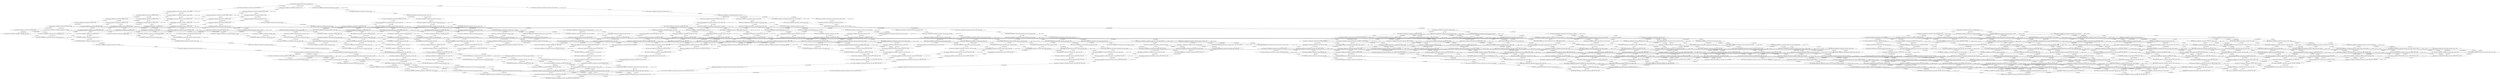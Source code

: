 digraph system {
_3072[label="", shape=none ];
_3072->3072;
4095 [label= "4095 [counter.zero, doubleEcriture, ecritureLecture, mutex.free, r1.fin, r2.fin, surete, w.free, w1.fin, w2.fin]"];
3583 [label= "3583 [counter.zero, doubleEcriture, ecritureLecture, mutex.free, r1.fin, r2.fin, w.free, w1.fin, w2.ecriture]"];
1535 [label= "1535 [counter.zero, doubleEcriture, ecritureLecture, mutex.free, r1.fin, r2.fin, w.used, w1.fin, w2.ecriture]"];
3839 [label= "3839 [counter.zero, doubleEcriture, ecritureLecture, mutex.free, r1.fin, r2.fin, w.free, w1.fin]"];
1791 [label= "1791 [counter.zero, doubleEcriture, ecritureLecture, mutex.free, r1.fin, r2.fin, surete, w.used, w1.fin]"];
3327 [label= "3327 [counter.zero, doubleEcriture, ecritureLecture, mutex.free, r1.fin, r2.fin, w.free, w1.fin]"];
3967 [label= "3967 [counter.zero, doubleEcriture, ecritureLecture, mutex.free, r1.fin, r2.fin, w.free, w1.ecriture, w2.fin]"];
1919 [label= "1919 [counter.zero, doubleEcriture, ecritureLecture, mutex.free, r1.fin, r2.fin, w.used, w1.ecriture, w2.fin]"];
1407 [label= "1407 [counter.zero, doubleEcriture, ecritureLecture, mutex.free, r1.fin, r2.fin, w.used, w1.ecriture, w2.ecriture]"];
1663 [label= "1663 [counter.zero, doubleEcriture, ecritureLecture, mutex.free, r1.fin, r2.fin, w.used, w1.ecriture]"];
3199 [label= "3199 [counter.zero, doubleEcriture, ecritureLecture, mutex.free, r1.fin, r2.fin, w.free, w1.ecriture]"];
1151 [label= "1151 [counter.zero, doubleEcriture, ecritureLecture, mutex.free, r1.fin, r2.fin, w.used, w1.ecriture]"];
4031 [label= "4031 [counter.zero, doubleEcriture, ecritureLecture, mutex.free, r1.fin, r2.fin, w.free, w2.fin]"];
1983 [label= "1983 [counter.zero, doubleEcriture, ecritureLecture, mutex.free, r1.fin, r2.fin, surete, w.used, w2.fin]"];
1471 [label= "1471 [counter.zero, doubleEcriture, ecritureLecture, mutex.free, r1.fin, r2.fin, w.used, w2.ecriture]"];
1727 [label= "1727 [counter.zero, doubleEcriture, ecritureLecture, mutex.free, r1.fin, r2.fin, w.used]"];
3263 [label= "3263 [counter.zero, doubleEcriture, ecritureLecture, mutex.free, r1.fin, r2.fin, w.free]"];
1215 [label= "1215 [counter.zero, doubleEcriture, ecritureLecture, mutex.free, r1.fin, r2.fin, w.used]"];
3903 [label= "3903 [counter.zero, doubleEcriture, ecritureLecture, mutex.free, r1.fin, r2.fin, w.free, w2.fin]"];
3391 [label= "3391 [counter.zero, doubleEcriture, ecritureLecture, mutex.free, r1.fin, r2.fin, w.free, w2.ecriture]"];
1343 [label= "1343 [counter.zero, doubleEcriture, ecritureLecture, mutex.free, r1.fin, r2.fin, w.used, w2.ecriture]"];
3647 [label= "3647 [counter.zero, doubleEcriture, ecritureLecture, mutex.free, r1.fin, r2.fin, w.free]"];
1599 [label= "1599 [counter.zero, doubleEcriture, ecritureLecture, mutex.free, r1.fin, r2.fin, w.used]"];
3135 [label= "3135 [counter.zero, doubleEcriture, ecritureLecture, mutex.free, r1.fin, r2.fin, w.free]"];
8159 [label= "8159 [counter.un, doubleEcriture, ecritureLecture, mutex.free, r1.fin, w.free, w1.fin, w2.fin]"];
6111 [label= "6111 [counter.un, doubleEcriture, ecritureLecture, mutex.free, r1.fin, surete, w.used, w1.fin, w2.fin]"];
5599 [label= "5599 [counter.un, doubleEcriture, ecritureLecture, mutex.free, r1.fin, w.used, w1.fin, w2.ecriture]"];
5855 [label= "5855 [counter.un, doubleEcriture, ecritureLecture, mutex.free, r1.fin, w.used, w1.fin]"];
7391 [label= "7391 [counter.un, doubleEcriture, ecritureLecture, mutex.free, r1.fin, w.free, w1.fin]"];
5343 [label= "5343 [counter.un, doubleEcriture, ecritureLecture, mutex.free, r1.fin, w.used, w1.fin]"];
5983 [label= "5983 [counter.un, doubleEcriture, ecritureLecture, mutex.free, r1.fin, w.used, w1.ecriture, w2.fin]"];
5215 [label= "5215 [counter.un, doubleEcriture, ecritureLecture, mutex.free, r1.fin, w.used, w1.ecriture]"];
6047 [label= "6047 [counter.un, doubleEcriture, ecritureLecture, mutex.free, r1.fin, w.used, w2.fin]"];
5279 [label= "5279 [counter.un, doubleEcriture, ecritureLecture, mutex.free, r1.fin, w.used]"];
7967 [label= "7967 [counter.un, doubleEcriture, ecritureLecture, mutex.free, r1.fin, w.free, w2.fin]"];
5919 [label= "5919 [counter.un, doubleEcriture, ecritureLecture, mutex.free, r1.fin, w.used, w2.fin]"];
5407 [label= "5407 [counter.un, doubleEcriture, ecritureLecture, mutex.free, r1.fin, w.used, w2.ecriture]"];
5663 [label= "5663 [counter.un, doubleEcriture, ecritureLecture, mutex.free, r1.fin, w.used]"];
7199 [label= "7199 [counter.un, doubleEcriture, ecritureLecture, mutex.free, r1.fin, w.free]"];
5151 [label= "5151 [counter.un, doubleEcriture, ecritureLecture, mutex.free, r1.fin, w.used]"];
3055 [label= "3055 [counter.zero, doubleEcriture, ecritureLecture, mutex.used, r1.fin, w.free, w1.fin, w2.fin]"];
1007 [label= "1007 [counter.zero, doubleEcriture, ecritureLecture, mutex.used, r1.fin, surete, w.used, w1.fin, w2.fin]"];
495 [label= "495 [counter.zero, doubleEcriture, ecritureLecture, mutex.used, r1.fin, w.used, w1.fin, w2.ecriture]"];
751 [label= "751 [counter.zero, doubleEcriture, ecritureLecture, mutex.used, r1.fin, w.used, w1.fin]"];
2287 [label= "2287 [counter.zero, doubleEcriture, ecritureLecture, mutex.used, r1.fin, w.free, w1.fin]"];
239 [label= "239 [counter.zero, doubleEcriture, ecritureLecture, mutex.used, r1.fin, w.used, w1.fin]"];
879 [label= "879 [counter.zero, doubleEcriture, ecritureLecture, mutex.used, r1.fin, w.used, w1.ecriture, w2.fin]"];
111 [label= "111 [counter.zero, doubleEcriture, ecritureLecture, mutex.used, r1.fin, w.used, w1.ecriture]"];
943 [label= "943 [counter.zero, doubleEcriture, ecritureLecture, mutex.used, r1.fin, w.used, w2.fin]"];
175 [label= "175 [counter.zero, doubleEcriture, ecritureLecture, mutex.used, r1.fin, w.used]"];
2863 [label= "2863 [counter.zero, doubleEcriture, ecritureLecture, mutex.used, r1.fin, w.free, w2.fin]"];
815 [label= "815 [counter.zero, doubleEcriture, ecritureLecture, mutex.used, r1.fin, w.used, w2.fin]"];
303 [label= "303 [counter.zero, doubleEcriture, ecritureLecture, mutex.used, r1.fin, w.used, w2.ecriture]"];
559 [label= "559 [counter.zero, doubleEcriture, ecritureLecture, mutex.used, r1.fin, w.used]"];
2095 [label= "2095 [counter.zero, doubleEcriture, ecritureLecture, mutex.used, r1.fin, w.free]"];
47 [label= "47 [counter.zero, doubleEcriture, ecritureLecture, mutex.used, r1.fin, w.used]"];
4047 [label= "4047 [counter.zero, doubleEcriture, ecritureLecture, mutex.free, r1.fin, w.free, w1.fin, w2.fin]"];
1999 [label= "1999 [counter.zero, doubleEcriture, ecritureLecture, mutex.free, r1.fin, w.used, w1.fin, w2.fin]"];
1487 [label= "1487 [counter.zero, doubleEcriture, ecritureLecture, mutex.free, r1.fin, w.used, w1.fin, w2.ecriture]"];
1743 [label= "1743 [counter.zero, doubleEcriture, ecritureLecture, mutex.free, r1.fin, w.used, w1.fin]"];
3279 [label= "3279 [counter.zero, doubleEcriture, ecritureLecture, mutex.free, r1.fin, w.free, w1.fin]"];
1231 [label= "1231 [counter.zero, doubleEcriture, ecritureLecture, mutex.free, r1.fin, w.used, w1.fin]"];
1871 [label= "1871 [counter.zero, doubleEcriture, ecritureLecture, mutex.free, r1.fin, w.used, w1.ecriture, w2.fin]"];
1103 [label= "1103 [counter.zero, doubleEcriture, ecritureLecture, mutex.free, r1.fin, w.used, w1.ecriture]"];
1935 [label= "1935 [counter.zero, doubleEcriture, ecritureLecture, mutex.free, r1.fin, w.used, w2.fin]"];
1167 [label= "1167 [counter.zero, doubleEcriture, ecritureLecture, mutex.free, r1.fin, w.used]"];
3855 [label= "3855 [counter.zero, doubleEcriture, ecritureLecture, mutex.free, r1.fin, w.free, w2.fin]"];
1807 [label= "1807 [counter.zero, doubleEcriture, ecritureLecture, mutex.free, r1.fin, w.used, w2.fin]"];
1295 [label= "1295 [counter.zero, doubleEcriture, ecritureLecture, mutex.free, r1.fin, w.used, w2.ecriture]"];
1551 [label= "1551 [counter.zero, doubleEcriture, ecritureLecture, mutex.free, r1.fin, w.used]"];
3087 [label= "3087 [counter.zero, doubleEcriture, ecritureLecture, mutex.free, r1.fin, w.free]"];
1039 [label= "1039 [counter.zero, doubleEcriture, ecritureLecture, mutex.free, r1.fin, w.used]"];
3063 [label= "3063 [counter.zero, doubleEcriture, ecritureLecture, mutex.used, r1.fin, surete, w.free, w1.fin, w2.fin]"];
2551 [label= "2551 [counter.zero, doubleEcriture, ecritureLecture, mutex.used, r1.fin, w.free, w1.fin, w2.ecriture]"];
503 [label= "503 [counter.zero, doubleEcriture, ecritureLecture, mutex.used, r1.fin, w.used, w1.fin, w2.ecriture]"];
2807 [label= "2807 [counter.zero, doubleEcriture, ecritureLecture, mutex.used, r1.fin, w.free, w1.fin]"];
759 [label= "759 [counter.zero, doubleEcriture, ecritureLecture, mutex.used, r1.fin, surete, w.used, w1.fin]"];
2295 [label= "2295 [counter.zero, doubleEcriture, ecritureLecture, mutex.used, r1.fin, w.free, w1.fin]"];
2935 [label= "2935 [counter.zero, doubleEcriture, ecritureLecture, mutex.used, r1.fin, w.free, w1.ecriture, w2.fin]"];
887 [label= "887 [counter.zero, doubleEcriture, ecritureLecture, mutex.used, r1.fin, w.used, w1.ecriture, w2.fin]"];
375 [label= "375 [counter.zero, doubleEcriture, ecritureLecture, mutex.used, r1.fin, w.used, w1.ecriture, w2.ecriture]"];
631 [label= "631 [counter.zero, doubleEcriture, ecritureLecture, mutex.used, r1.fin, w.used, w1.ecriture]"];
2167 [label= "2167 [counter.zero, doubleEcriture, ecritureLecture, mutex.used, r1.fin, w.free, w1.ecriture]"];
119 [label= "119 [counter.zero, doubleEcriture, ecritureLecture, mutex.used, r1.fin, w.used, w1.ecriture]"];
2999 [label= "2999 [counter.zero, doubleEcriture, ecritureLecture, mutex.used, r1.fin, w.free, w2.fin]"];
951 [label= "951 [counter.zero, doubleEcriture, ecritureLecture, mutex.used, r1.fin, surete, w.used, w2.fin]"];
439 [label= "439 [counter.zero, doubleEcriture, ecritureLecture, mutex.used, r1.fin, w.used, w2.ecriture]"];
695 [label= "695 [counter.zero, doubleEcriture, ecritureLecture, mutex.used, r1.fin, w.used]"];
2231 [label= "2231 [counter.zero, doubleEcriture, ecritureLecture, mutex.used, r1.fin, w.free]"];
183 [label= "183 [counter.zero, doubleEcriture, ecritureLecture, mutex.used, r1.fin, w.used]"];
2871 [label= "2871 [counter.zero, doubleEcriture, ecritureLecture, mutex.used, r1.fin, w.free, w2.fin]"];
2359 [label= "2359 [counter.zero, doubleEcriture, ecritureLecture, mutex.used, r1.fin, w.free, w2.ecriture]"];
311 [label= "311 [counter.zero, doubleEcriture, ecritureLecture, mutex.used, r1.fin, w.used, w2.ecriture]"];
2615 [label= "2615 [counter.zero, doubleEcriture, ecritureLecture, mutex.used, r1.fin, w.free]"];
567 [label= "567 [counter.zero, doubleEcriture, ecritureLecture, mutex.used, r1.fin, w.used]"];
2103 [label= "2103 [counter.zero, doubleEcriture, ecritureLecture, mutex.used, r1.fin, w.free]"];
8151 [label= "8151 [counter.un, doubleEcriture, ecritureLecture, mutex.free, r1.fin, r2.lecture, w.free, w1.fin, w2.fin]"];
6103 [label= "6103 [counter.un, doubleEcriture, ecritureLecture, mutex.free, r1.fin, r2.lecture, w.used, w1.fin, w2.fin]"];
5591 [label= "5591 [counter.un, doubleEcriture, ecritureLecture, mutex.free, r1.fin, r2.lecture, w.used, w1.fin, w2.ecriture]"];
5847 [label= "5847 [counter.un, doubleEcriture, ecritureLecture, mutex.free, r1.fin, r2.lecture, w.used, w1.fin]"];
7383 [label= "7383 [counter.un, doubleEcriture, ecritureLecture, mutex.free, r1.fin, r2.lecture, w.free, w1.fin]"];
5335 [label= "5335 [counter.un, doubleEcriture, ecritureLecture, mutex.free, r1.fin, r2.lecture, w.used, w1.fin]"];
5975 [label= "5975 [counter.un, doubleEcriture, ecritureLecture, mutex.free, r1.fin, r2.lecture, w.used, w1.ecriture, w2.fin]"];
5207 [label= "5207 [counter.un, doubleEcriture, ecritureLecture, mutex.free, r1.fin, r2.lecture, w.used, w1.ecriture]"];
6039 [label= "6039 [counter.un, doubleEcriture, ecritureLecture, mutex.free, r1.fin, r2.lecture, w.used, w2.fin]"];
5271 [label= "5271 [counter.un, doubleEcriture, ecritureLecture, mutex.free, r1.fin, r2.lecture, w.used]"];
7959 [label= "7959 [counter.un, doubleEcriture, ecritureLecture, mutex.free, r1.fin, r2.lecture, w.free, w2.fin]"];
5911 [label= "5911 [counter.un, doubleEcriture, ecritureLecture, mutex.free, r1.fin, r2.lecture, w.used, w2.fin]"];
5399 [label= "5399 [counter.un, doubleEcriture, ecritureLecture, mutex.free, r1.fin, r2.lecture, w.used, w2.ecriture]"];
5655 [label= "5655 [counter.un, doubleEcriture, ecritureLecture, mutex.free, r1.fin, r2.lecture, w.used]"];
7191 [label= "7191 [counter.un, doubleEcriture, ecritureLecture, mutex.free, r1.fin, r2.lecture, w.free]"];
5143 [label= "5143 [counter.un, doubleEcriture, ecritureLecture, mutex.free, r1.fin, r2.lecture, w.used]"];
7143 [label= "7143 [counter.un, doubleEcriture, ecritureLecture, mutex.used, r1.fin, w.free, w1.fin, w2.fin]"];
5095 [label= "5095 [counter.un, doubleEcriture, ecritureLecture, mutex.used, r1.fin, surete, w.used, w1.fin, w2.fin]"];
4583 [label= "4583 [counter.un, doubleEcriture, ecritureLecture, mutex.used, r1.fin, w.used, w1.fin, w2.ecriture]"];
4839 [label= "4839 [counter.un, doubleEcriture, ecritureLecture, mutex.used, r1.fin, w.used, w1.fin]"];
6375 [label= "6375 [counter.un, doubleEcriture, ecritureLecture, mutex.used, r1.fin, w.free, w1.fin]"];
4327 [label= "4327 [counter.un, doubleEcriture, ecritureLecture, mutex.used, r1.fin, w.used, w1.fin]"];
4967 [label= "4967 [counter.un, doubleEcriture, ecritureLecture, mutex.used, r1.fin, w.used, w1.ecriture, w2.fin]"];
4199 [label= "4199 [counter.un, doubleEcriture, ecritureLecture, mutex.used, r1.fin, w.used, w1.ecriture]"];
5031 [label= "5031 [counter.un, doubleEcriture, ecritureLecture, mutex.used, r1.fin, w.used, w2.fin]"];
4263 [label= "4263 [counter.un, doubleEcriture, ecritureLecture, mutex.used, r1.fin, w.used]"];
6951 [label= "6951 [counter.un, doubleEcriture, ecritureLecture, mutex.used, r1.fin, w.free, w2.fin]"];
4903 [label= "4903 [counter.un, doubleEcriture, ecritureLecture, mutex.used, r1.fin, w.used, w2.fin]"];
4391 [label= "4391 [counter.un, doubleEcriture, ecritureLecture, mutex.used, r1.fin, w.used, w2.ecriture]"];
4647 [label= "4647 [counter.un, doubleEcriture, ecritureLecture, mutex.used, r1.fin, w.used]"];
6183 [label= "6183 [counter.un, doubleEcriture, ecritureLecture, mutex.used, r1.fin, w.free]"];
4135 [label= "4135 [counter.un, doubleEcriture, ecritureLecture, mutex.used, r1.fin, w.used]"];
4039 [label= "4039 [counter.zero, doubleEcriture, ecritureLecture, mutex.free, r1.fin, w.free, w1.fin, w2.fin]"];
1479 [label= "1479 [counter.zero, doubleEcriture, ecritureLecture, mutex.free, r1.fin, w.used, w1.fin, w2.ecriture]"];
1735 [label= "1735 [counter.zero, doubleEcriture, ecritureLecture, mutex.free, r1.fin, w.used, w1.fin]"];
3271 [label= "3271 [counter.zero, doubleEcriture, ecritureLecture, mutex.free, r1.fin, w.free, w1.fin]"];
1863 [label= "1863 [counter.zero, doubleEcriture, ecritureLecture, mutex.free, r1.fin, w.used, w1.ecriture, w2.fin]"];
1095 [label= "1095 [counter.zero, doubleEcriture, ecritureLecture, mutex.free, r1.fin, w.used, w1.ecriture]"];
1927 [label= "1927 [counter.zero, doubleEcriture, ecritureLecture, mutex.free, r1.fin, w.used, w2.fin]"];
1159 [label= "1159 [counter.zero, doubleEcriture, ecritureLecture, mutex.free, r1.fin, w.used]"];
3847 [label= "3847 [counter.zero, doubleEcriture, ecritureLecture, mutex.free, r1.fin, w.free, w2.fin]"];
1287 [label= "1287 [counter.zero, doubleEcriture, ecritureLecture, mutex.free, r1.fin, w.used, w2.ecriture]"];
1543 [label= "1543 [counter.zero, doubleEcriture, ecritureLecture, mutex.free, r1.fin, w.used]"];
3079 [label= "3079 [counter.zero, doubleEcriture, ecritureLecture, mutex.free, r1.fin, w.free]"];
8187 [label= "8187 [counter.un, doubleEcriture, ecritureLecture, mutex.free, r2.fin, w.free, w1.fin, w2.fin]"];
6139 [label= "6139 [counter.un, doubleEcriture, ecritureLecture, mutex.free, r2.fin, surete, w.used, w1.fin, w2.fin]"];
5627 [label= "5627 [counter.un, doubleEcriture, ecritureLecture, mutex.free, r2.fin, w.used, w1.fin, w2.ecriture]"];
5883 [label= "5883 [counter.un, doubleEcriture, ecritureLecture, mutex.free, r2.fin, w.used, w1.fin]"];
7419 [label= "7419 [counter.un, doubleEcriture, ecritureLecture, mutex.free, r2.fin, w.free, w1.fin]"];
5371 [label= "5371 [counter.un, doubleEcriture, ecritureLecture, mutex.free, r2.fin, w.used, w1.fin]"];
6011 [label= "6011 [counter.un, doubleEcriture, ecritureLecture, mutex.free, r2.fin, w.used, w1.ecriture, w2.fin]"];
5243 [label= "5243 [counter.un, doubleEcriture, ecritureLecture, mutex.free, r2.fin, w.used, w1.ecriture]"];
6075 [label= "6075 [counter.un, doubleEcriture, ecritureLecture, mutex.free, r2.fin, w.used, w2.fin]"];
5307 [label= "5307 [counter.un, doubleEcriture, ecritureLecture, mutex.free, r2.fin, w.used]"];
7995 [label= "7995 [counter.un, doubleEcriture, ecritureLecture, mutex.free, r2.fin, w.free, w2.fin]"];
5947 [label= "5947 [counter.un, doubleEcriture, ecritureLecture, mutex.free, r2.fin, w.used, w2.fin]"];
5435 [label= "5435 [counter.un, doubleEcriture, ecritureLecture, mutex.free, r2.fin, w.used, w2.ecriture]"];
5691 [label= "5691 [counter.un, doubleEcriture, ecritureLecture, mutex.free, r2.fin, w.used]"];
7227 [label= "7227 [counter.un, doubleEcriture, ecritureLecture, mutex.free, r2.fin, w.free]"];
5179 [label= "5179 [counter.un, doubleEcriture, ecritureLecture, mutex.free, r2.fin, w.used]"];
10203 [label= "10203 [doubleEcriture, ecritureLecture, mutex.free, surete, w.used, w1.fin, w2.fin]"];
9435 [label= "9435 [doubleEcriture, ecritureLecture, mutex.free, w.used, w1.fin]"];
10011 [label= "10011 [doubleEcriture, ecritureLecture, mutex.free, w.used, w2.fin]"];
9243 [label= "9243 [doubleEcriture, ecritureLecture, mutex.free, w.used]"];
5099 [label= "5099 [counter.un, doubleEcriture, ecritureLecture, mutex.used, surete, w.used, w1.fin, w2.fin]"];
4331 [label= "4331 [counter.un, doubleEcriture, ecritureLecture, mutex.used, w.used, w1.fin]"];
4907 [label= "4907 [counter.un, doubleEcriture, ecritureLecture, mutex.used, w.used, w2.fin]"];
4139 [label= "4139 [counter.un, doubleEcriture, ecritureLecture, mutex.used, w.used]"];
6091 [label= "6091 [counter.un, doubleEcriture, ecritureLecture, mutex.free, w.used, w1.fin, w2.fin]"];
5323 [label= "5323 [counter.un, doubleEcriture, ecritureLecture, mutex.free, w.used, w1.fin]"];
5899 [label= "5899 [counter.un, doubleEcriture, ecritureLecture, mutex.free, w.used, w2.fin]"];
5131 [label= "5131 [counter.un, doubleEcriture, ecritureLecture, mutex.free, w.used]"];
7155 [label= "7155 [counter.un, doubleEcriture, ecritureLecture, mutex.used, w.free, w1.fin, w2.fin]"];
5107 [label= "5107 [counter.un, doubleEcriture, ecritureLecture, mutex.used, surete, w.used, w1.fin, w2.fin]"];
4595 [label= "4595 [counter.un, doubleEcriture, ecritureLecture, mutex.used, w.used, w1.fin, w2.ecriture]"];
4851 [label= "4851 [counter.un, doubleEcriture, ecritureLecture, mutex.used, w.used, w1.fin]"];
6387 [label= "6387 [counter.un, doubleEcriture, ecritureLecture, mutex.used, w.free, w1.fin]"];
4339 [label= "4339 [counter.un, doubleEcriture, ecritureLecture, mutex.used, w.used, w1.fin]"];
4979 [label= "4979 [counter.un, doubleEcriture, ecritureLecture, mutex.used, w.used, w1.ecriture, w2.fin]"];
4211 [label= "4211 [counter.un, doubleEcriture, ecritureLecture, mutex.used, w.used, w1.ecriture]"];
5043 [label= "5043 [counter.un, doubleEcriture, ecritureLecture, mutex.used, w.used, w2.fin]"];
4275 [label= "4275 [counter.un, doubleEcriture, ecritureLecture, mutex.used, w.used]"];
6963 [label= "6963 [counter.un, doubleEcriture, ecritureLecture, mutex.used, w.free, w2.fin]"];
4915 [label= "4915 [counter.un, doubleEcriture, ecritureLecture, mutex.used, w.used, w2.fin]"];
4403 [label= "4403 [counter.un, doubleEcriture, ecritureLecture, mutex.used, w.used, w2.ecriture]"];
4659 [label= "4659 [counter.un, doubleEcriture, ecritureLecture, mutex.used, w.used]"];
6195 [label= "6195 [counter.un, doubleEcriture, ecritureLecture, mutex.used, w.free]"];
4147 [label= "4147 [counter.un, doubleEcriture, ecritureLecture, mutex.used, w.used]"];
10195 [label= "10195 [doubleEcriture, ecritureLecture, mutex.free, r2.lecture, w.used, w1.fin, w2.fin]"];
9427 [label= "9427 [doubleEcriture, ecritureLecture, mutex.free, r2.lecture, w.used, w1.fin]"];
10003 [label= "10003 [doubleEcriture, ecritureLecture, mutex.free, r2.lecture, w.used, w2.fin]"];
9235 [label= "9235 [doubleEcriture, ecritureLecture, mutex.free, r2.lecture, w.used]"];
9187 [label= "9187 [doubleEcriture, ecritureLecture, mutex.used, surete, w.used, w1.fin, w2.fin]"];
8419 [label= "8419 [doubleEcriture, ecritureLecture, mutex.used, w.used, w1.fin]"];
8995 [label= "8995 [doubleEcriture, ecritureLecture, mutex.used, w.used, w2.fin]"];
8227 [label= "8227 [doubleEcriture, ecritureLecture, mutex.used, w.used]"];
6083 [label= "6083 [counter.un, doubleEcriture, ecritureLecture, mutex.free, w.used, w1.fin, w2.fin]"];
5315 [label= "5315 [counter.un, doubleEcriture, ecritureLecture, mutex.free, w.used, w1.fin]"];
5891 [label= "5891 [counter.un, doubleEcriture, ecritureLecture, mutex.free, w.used, w2.fin]"];
5123 [label= "5123 [counter.un, doubleEcriture, ecritureLecture, mutex.free, w.used]"];
3069 [label= "3069 [counter.zero, doubleEcriture, ecritureLecture, mutex.used, r2.fin, w.free, w1.fin, w2.fin]"];
1021 [label= "1021 [counter.zero, doubleEcriture, ecritureLecture, mutex.used, r2.fin, surete, w.used, w1.fin, w2.fin]"];
509 [label= "509 [counter.zero, doubleEcriture, ecritureLecture, mutex.used, r2.fin, w.used, w1.fin, w2.ecriture]"];
765 [label= "765 [counter.zero, doubleEcriture, ecritureLecture, mutex.used, r2.fin, w.used, w1.fin]"];
2301 [label= "2301 [counter.zero, doubleEcriture, ecritureLecture, mutex.used, r2.fin, w.free, w1.fin]"];
253 [label= "253 [counter.zero, doubleEcriture, ecritureLecture, mutex.used, r2.fin, w.used, w1.fin]"];
893 [label= "893 [counter.zero, doubleEcriture, ecritureLecture, mutex.used, r2.fin, w.used, w1.ecriture, w2.fin]"];
125 [label= "125 [counter.zero, doubleEcriture, ecritureLecture, mutex.used, r2.fin, w.used, w1.ecriture]"];
957 [label= "957 [counter.zero, doubleEcriture, ecritureLecture, mutex.used, r2.fin, w.used, w2.fin]"];
189 [label= "189 [counter.zero, doubleEcriture, ecritureLecture, mutex.used, r2.fin, w.used]"];
2877 [label= "2877 [counter.zero, doubleEcriture, ecritureLecture, mutex.used, r2.fin, w.free, w2.fin]"];
829 [label= "829 [counter.zero, doubleEcriture, ecritureLecture, mutex.used, r2.fin, w.used, w2.fin]"];
317 [label= "317 [counter.zero, doubleEcriture, ecritureLecture, mutex.used, r2.fin, w.used, w2.ecriture]"];
573 [label= "573 [counter.zero, doubleEcriture, ecritureLecture, mutex.used, r2.fin, w.used]"];
2109 [label= "2109 [counter.zero, doubleEcriture, ecritureLecture, mutex.used, r2.fin, w.free]"];
61 [label= "61 [counter.zero, doubleEcriture, ecritureLecture, mutex.used, r2.fin, w.used]"];
5085 [label= "5085 [counter.un, doubleEcriture, ecritureLecture, mutex.used, surete, w.used, w1.fin, w2.fin]"];
4317 [label= "4317 [counter.un, doubleEcriture, ecritureLecture, mutex.used, w.used, w1.fin]"];
4893 [label= "4893 [counter.un, doubleEcriture, ecritureLecture, mutex.used, w.used, w2.fin]"];
4125 [label= "4125 [counter.un, doubleEcriture, ecritureLecture, mutex.used, w.used]"];
973 [label= "973 [counter.zero, doubleEcriture, ecritureLecture, mutex.used, w.used, w1.fin, w2.fin]"];
205 [label= "205 [counter.zero, doubleEcriture, ecritureLecture, mutex.used, w.used, w1.fin]"];
781 [label= "781 [counter.zero, doubleEcriture, ecritureLecture, mutex.used, w.used, w2.fin]"];
13 [label= "13 [counter.zero, doubleEcriture, ecritureLecture, mutex.used, w.used]"];
5077 [label= "5077 [counter.un, doubleEcriture, ecritureLecture, mutex.used, r2.lecture, w.used, w1.fin, w2.fin]"];
4309 [label= "4309 [counter.un, doubleEcriture, ecritureLecture, mutex.used, r2.lecture, w.used, w1.fin]"];
4885 [label= "4885 [counter.un, doubleEcriture, ecritureLecture, mutex.used, r2.lecture, w.used, w2.fin]"];
4117 [label= "4117 [counter.un, doubleEcriture, ecritureLecture, mutex.used, r2.lecture, w.used]"];
965 [label= "965 [counter.zero, doubleEcriture, ecritureLecture, mutex.used, w.used, w1.fin, w2.fin]"];
197 [label= "197 [counter.zero, doubleEcriture, ecritureLecture, mutex.used, w.used, w1.fin]"];
773 [label= "773 [counter.zero, doubleEcriture, ecritureLecture, mutex.used, w.used, w2.fin]"];
5 [label= "5 [counter.zero, doubleEcriture, ecritureLecture, mutex.used, w.used]"];
4089 [label= "4089 [counter.zero, doubleEcriture, ecritureLecture, mutex.free, r2.fin, w.free, w1.fin, w2.fin]"];
2041 [label= "2041 [counter.zero, doubleEcriture, ecritureLecture, mutex.free, r2.fin, w.used, w1.fin, w2.fin]"];
1529 [label= "1529 [counter.zero, doubleEcriture, ecritureLecture, mutex.free, r2.fin, w.used, w1.fin, w2.ecriture]"];
1785 [label= "1785 [counter.zero, doubleEcriture, ecritureLecture, mutex.free, r2.fin, w.used, w1.fin]"];
3321 [label= "3321 [counter.zero, doubleEcriture, ecritureLecture, mutex.free, r2.fin, w.free, w1.fin]"];
1273 [label= "1273 [counter.zero, doubleEcriture, ecritureLecture, mutex.free, r2.fin, w.used, w1.fin]"];
1913 [label= "1913 [counter.zero, doubleEcriture, ecritureLecture, mutex.free, r2.fin, w.used, w1.ecriture, w2.fin]"];
1145 [label= "1145 [counter.zero, doubleEcriture, ecritureLecture, mutex.free, r2.fin, w.used, w1.ecriture]"];
1977 [label= "1977 [counter.zero, doubleEcriture, ecritureLecture, mutex.free, r2.fin, w.used, w2.fin]"];
1209 [label= "1209 [counter.zero, doubleEcriture, ecritureLecture, mutex.free, r2.fin, w.used]"];
3897 [label= "3897 [counter.zero, doubleEcriture, ecritureLecture, mutex.free, r2.fin, w.free, w2.fin]"];
1849 [label= "1849 [counter.zero, doubleEcriture, ecritureLecture, mutex.free, r2.fin, w.used, w2.fin]"];
1337 [label= "1337 [counter.zero, doubleEcriture, ecritureLecture, mutex.free, r2.fin, w.used, w2.ecriture]"];
1593 [label= "1593 [counter.zero, doubleEcriture, ecritureLecture, mutex.free, r2.fin, w.used]"];
3129 [label= "3129 [counter.zero, doubleEcriture, ecritureLecture, mutex.free, r2.fin, w.free]"];
1081 [label= "1081 [counter.zero, doubleEcriture, ecritureLecture, mutex.free, r2.fin, w.used]"];
6105 [label= "6105 [counter.un, doubleEcriture, ecritureLecture, mutex.free, w.used, w1.fin, w2.fin]"];
5337 [label= "5337 [counter.un, doubleEcriture, ecritureLecture, mutex.free, w.used, w1.fin]"];
5913 [label= "5913 [counter.un, doubleEcriture, ecritureLecture, mutex.free, w.used, w2.fin]"];
5145 [label= "5145 [counter.un, doubleEcriture, ecritureLecture, mutex.free, w.used]"];
1001 [label= "1001 [counter.zero, doubleEcriture, ecritureLecture, mutex.used, w.used, w1.fin, w2.fin]"];
233 [label= "233 [counter.zero, doubleEcriture, ecritureLecture, mutex.used, w.used, w1.fin]"];
809 [label= "809 [counter.zero, doubleEcriture, ecritureLecture, mutex.used, w.used, w2.fin]"];
41 [label= "41 [counter.zero, doubleEcriture, ecritureLecture, mutex.used, w.used]"];
3057 [label= "3057 [counter.zero, doubleEcriture, ecritureLecture, mutex.used, w.free, w1.fin, w2.fin]"];
1009 [label= "1009 [counter.zero, doubleEcriture, ecritureLecture, mutex.used, w.used, w1.fin, w2.fin]"];
497 [label= "497 [counter.zero, doubleEcriture, ecritureLecture, mutex.used, w.used, w1.fin, w2.ecriture]"];
753 [label= "753 [counter.zero, doubleEcriture, ecritureLecture, mutex.used, w.used, w1.fin]"];
2289 [label= "2289 [counter.zero, doubleEcriture, ecritureLecture, mutex.used, w.free, w1.fin]"];
241 [label= "241 [counter.zero, doubleEcriture, ecritureLecture, mutex.used, w.used, w1.fin]"];
881 [label= "881 [counter.zero, doubleEcriture, ecritureLecture, mutex.used, w.used, w1.ecriture, w2.fin]"];
113 [label= "113 [counter.zero, doubleEcriture, ecritureLecture, mutex.used, w.used, w1.ecriture]"];
945 [label= "945 [counter.zero, doubleEcriture, ecritureLecture, mutex.used, w.used, w2.fin]"];
177 [label= "177 [counter.zero, doubleEcriture, ecritureLecture, mutex.used, w.used]"];
2865 [label= "2865 [counter.zero, doubleEcriture, ecritureLecture, mutex.used, w.free, w2.fin]"];
817 [label= "817 [counter.zero, doubleEcriture, ecritureLecture, mutex.used, w.used, w2.fin]"];
305 [label= "305 [counter.zero, doubleEcriture, ecritureLecture, mutex.used, w.used, w2.ecriture]"];
561 [label= "561 [counter.zero, doubleEcriture, ecritureLecture, mutex.used, w.used]"];
2097 [label= "2097 [counter.zero, doubleEcriture, ecritureLecture, mutex.used, w.free]"];
49 [label= "49 [counter.zero, doubleEcriture, ecritureLecture, mutex.used, w.used]"];
6097 [label= "6097 [counter.un, doubleEcriture, ecritureLecture, mutex.free, r2.lecture, w.used, w1.fin, w2.fin]"];
5329 [label= "5329 [counter.un, doubleEcriture, ecritureLecture, mutex.free, r2.lecture, w.used, w1.fin]"];
5905 [label= "5905 [counter.un, doubleEcriture, ecritureLecture, mutex.free, r2.lecture, w.used, w2.fin]"];
5137 [label= "5137 [counter.un, doubleEcriture, ecritureLecture, mutex.free, r2.lecture, w.used]"];
5089 [label= "5089 [counter.un, doubleEcriture, ecritureLecture, mutex.used, w.used, w1.fin, w2.fin]"];
4321 [label= "4321 [counter.un, doubleEcriture, ecritureLecture, mutex.used, w.used, w1.fin]"];
4897 [label= "4897 [counter.un, doubleEcriture, ecritureLecture, mutex.used, w.used, w2.fin]"];
4129 [label= "4129 [counter.un, doubleEcriture, ecritureLecture, mutex.used, w.used]"];
1985 [label= "1985 [counter.zero, doubleEcriture, ecritureLecture, mutex.free, w.used, w1.fin, w2.fin]"];
1217 [label= "1217 [counter.zero, doubleEcriture, ecritureLecture, mutex.free, w.used, w1.fin]"];
1793 [label= "1793 [counter.zero, doubleEcriture, ecritureLecture, mutex.free, w.used, w2.fin]"];
1025 [label= "1025 [counter.zero, doubleEcriture, ecritureLecture, mutex.free, w.used]"];
3070 [label= "3070 [counter.zero, doubleEcriture, ecritureLecture, mutex.used, r2.fin, surete, w.free, w1.fin, w2.fin]"];
2558 [label= "2558 [counter.zero, doubleEcriture, ecritureLecture, mutex.used, r2.fin, w.free, w1.fin, w2.ecriture]"];
510 [label= "510 [counter.zero, doubleEcriture, ecritureLecture, mutex.used, r2.fin, w.used, w1.fin, w2.ecriture]"];
2814 [label= "2814 [counter.zero, doubleEcriture, ecritureLecture, mutex.used, r2.fin, w.free, w1.fin]"];
766 [label= "766 [counter.zero, doubleEcriture, ecritureLecture, mutex.used, r2.fin, surete, w.used, w1.fin]"];
2302 [label= "2302 [counter.zero, doubleEcriture, ecritureLecture, mutex.used, r2.fin, w.free, w1.fin]"];
2942 [label= "2942 [counter.zero, doubleEcriture, ecritureLecture, mutex.used, r2.fin, w.free, w1.ecriture, w2.fin]"];
894 [label= "894 [counter.zero, doubleEcriture, ecritureLecture, mutex.used, r2.fin, w.used, w1.ecriture, w2.fin]"];
382 [label= "382 [counter.zero, doubleEcriture, ecritureLecture, mutex.used, r2.fin, w.used, w1.ecriture, w2.ecriture]"];
638 [label= "638 [counter.zero, doubleEcriture, ecritureLecture, mutex.used, r2.fin, w.used, w1.ecriture]"];
2174 [label= "2174 [counter.zero, doubleEcriture, ecritureLecture, mutex.used, r2.fin, w.free, w1.ecriture]"];
126 [label= "126 [counter.zero, doubleEcriture, ecritureLecture, mutex.used, r2.fin, w.used, w1.ecriture]"];
3006 [label= "3006 [counter.zero, doubleEcriture, ecritureLecture, mutex.used, r2.fin, w.free, w2.fin]"];
958 [label= "958 [counter.zero, doubleEcriture, ecritureLecture, mutex.used, r2.fin, surete, w.used, w2.fin]"];
446 [label= "446 [counter.zero, doubleEcriture, ecritureLecture, mutex.used, r2.fin, w.used, w2.ecriture]"];
702 [label= "702 [counter.zero, doubleEcriture, ecritureLecture, mutex.used, r2.fin, w.used]"];
2238 [label= "2238 [counter.zero, doubleEcriture, ecritureLecture, mutex.used, r2.fin, w.free]"];
190 [label= "190 [counter.zero, doubleEcriture, ecritureLecture, mutex.used, r2.fin, w.used]"];
2878 [label= "2878 [counter.zero, doubleEcriture, ecritureLecture, mutex.used, r2.fin, w.free, w2.fin]"];
2366 [label= "2366 [counter.zero, doubleEcriture, ecritureLecture, mutex.used, r2.fin, w.free, w2.ecriture]"];
318 [label= "318 [counter.zero, doubleEcriture, ecritureLecture, mutex.used, r2.fin, w.used, w2.ecriture]"];
2622 [label= "2622 [counter.zero, doubleEcriture, ecritureLecture, mutex.used, r2.fin, w.free]"];
574 [label= "574 [counter.zero, doubleEcriture, ecritureLecture, mutex.used, r2.fin, w.used]"];
2110 [label= "2110 [counter.zero, doubleEcriture, ecritureLecture, mutex.used, r2.fin, w.free]"];
7134 [label= "7134 [counter.un, doubleEcriture, ecritureLecture, mutex.used, w.free, w1.fin, w2.fin]"];
5086 [label= "5086 [counter.un, doubleEcriture, ecritureLecture, mutex.used, surete, w.used, w1.fin, w2.fin]"];
4574 [label= "4574 [counter.un, doubleEcriture, ecritureLecture, mutex.used, w.used, w1.fin, w2.ecriture]"];
4830 [label= "4830 [counter.un, doubleEcriture, ecritureLecture, mutex.used, w.used, w1.fin]"];
6366 [label= "6366 [counter.un, doubleEcriture, ecritureLecture, mutex.used, w.free, w1.fin]"];
4318 [label= "4318 [counter.un, doubleEcriture, ecritureLecture, mutex.used, w.used, w1.fin]"];
4958 [label= "4958 [counter.un, doubleEcriture, ecritureLecture, mutex.used, w.used, w1.ecriture, w2.fin]"];
4190 [label= "4190 [counter.un, doubleEcriture, ecritureLecture, mutex.used, w.used, w1.ecriture]"];
5022 [label= "5022 [counter.un, doubleEcriture, ecritureLecture, mutex.used, w.used, w2.fin]"];
4254 [label= "4254 [counter.un, doubleEcriture, ecritureLecture, mutex.used, w.used]"];
6942 [label= "6942 [counter.un, doubleEcriture, ecritureLecture, mutex.used, w.free, w2.fin]"];
4894 [label= "4894 [counter.un, doubleEcriture, ecritureLecture, mutex.used, w.used, w2.fin]"];
4382 [label= "4382 [counter.un, doubleEcriture, ecritureLecture, mutex.used, w.used, w2.ecriture]"];
4638 [label= "4638 [counter.un, doubleEcriture, ecritureLecture, mutex.used, w.used]"];
6174 [label= "6174 [counter.un, doubleEcriture, ecritureLecture, mutex.used, w.free]"];
4126 [label= "4126 [counter.un, doubleEcriture, ecritureLecture, mutex.used, w.used]"];
3022 [label= "3022 [counter.zero, doubleEcriture, ecritureLecture, mutex.used, w.free, w1.fin, w2.fin]"];
974 [label= "974 [counter.zero, doubleEcriture, ecritureLecture, mutex.used, w.used, w1.fin, w2.fin]"];
462 [label= "462 [counter.zero, doubleEcriture, ecritureLecture, mutex.used, w.used, w1.fin, w2.ecriture]"];
718 [label= "718 [counter.zero, doubleEcriture, ecritureLecture, mutex.used, w.used, w1.fin]"];
2254 [label= "2254 [counter.zero, doubleEcriture, ecritureLecture, mutex.used, w.free, w1.fin]"];
206 [label= "206 [counter.zero, doubleEcriture, ecritureLecture, mutex.used, w.used, w1.fin]"];
846 [label= "846 [counter.zero, doubleEcriture, ecritureLecture, mutex.used, w.used, w1.ecriture, w2.fin]"];
78 [label= "78 [counter.zero, doubleEcriture, ecritureLecture, mutex.used, w.used, w1.ecriture]"];
910 [label= "910 [counter.zero, doubleEcriture, ecritureLecture, mutex.used, w.used, w2.fin]"];
142 [label= "142 [counter.zero, doubleEcriture, ecritureLecture, mutex.used, w.used]"];
2830 [label= "2830 [counter.zero, doubleEcriture, ecritureLecture, mutex.used, w.free, w2.fin]"];
782 [label= "782 [counter.zero, doubleEcriture, ecritureLecture, mutex.used, w.used, w2.fin]"];
270 [label= "270 [counter.zero, doubleEcriture, ecritureLecture, mutex.used, w.used, w2.ecriture]"];
526 [label= "526 [counter.zero, doubleEcriture, ecritureLecture, mutex.used, w.used]"];
2062 [label= "2062 [counter.zero, doubleEcriture, ecritureLecture, mutex.used, w.free]"];
14 [label= "14 [counter.zero, doubleEcriture, ecritureLecture, mutex.used, w.used]"];
7126 [label= "7126 [counter.un, doubleEcriture, ecritureLecture, mutex.used, r2.lecture, w.free, w1.fin, w2.fin]"];
5078 [label= "5078 [counter.un, doubleEcriture, ecritureLecture, mutex.used, r2.lecture, w.used, w1.fin, w2.fin]"];
4566 [label= "4566 [counter.un, doubleEcriture, ecritureLecture, mutex.used, r2.lecture, w.used, w1.fin, w2.ecriture]"];
4822 [label= "4822 [counter.un, doubleEcriture, ecritureLecture, mutex.used, r2.lecture, w.used, w1.fin]"];
6358 [label= "6358 [counter.un, doubleEcriture, ecritureLecture, mutex.used, r2.lecture, w.free, w1.fin]"];
4310 [label= "4310 [counter.un, doubleEcriture, ecritureLecture, mutex.used, r2.lecture, w.used, w1.fin]"];
4950 [label= "4950 [counter.un, doubleEcriture, ecritureLecture, mutex.used, r2.lecture, w.used, w1.ecriture, w2.fin]"];
4182 [label= "4182 [counter.un, doubleEcriture, ecritureLecture, mutex.used, r2.lecture, w.used, w1.ecriture]"];
5014 [label= "5014 [counter.un, doubleEcriture, ecritureLecture, mutex.used, r2.lecture, w.used, w2.fin]"];
4246 [label= "4246 [counter.un, doubleEcriture, ecritureLecture, mutex.used, r2.lecture, w.used]"];
6934 [label= "6934 [counter.un, doubleEcriture, ecritureLecture, mutex.used, r2.lecture, w.free, w2.fin]"];
4886 [label= "4886 [counter.un, doubleEcriture, ecritureLecture, mutex.used, r2.lecture, w.used, w2.fin]"];
4374 [label= "4374 [counter.un, doubleEcriture, ecritureLecture, mutex.used, r2.lecture, w.used, w2.ecriture]"];
4630 [label= "4630 [counter.un, doubleEcriture, ecritureLecture, mutex.used, r2.lecture, w.used]"];
6166 [label= "6166 [counter.un, doubleEcriture, ecritureLecture, mutex.used, r2.lecture, w.free]"];
4118 [label= "4118 [counter.un, doubleEcriture, ecritureLecture, mutex.used, r2.lecture, w.used]"];
3014 [label= "3014 [counter.zero, doubleEcriture, ecritureLecture, mutex.used, w.free, w1.fin, w2.fin]"];
454 [label= "454 [counter.zero, doubleEcriture, ecritureLecture, mutex.used, w.used, w1.fin, w2.ecriture]"];
710 [label= "710 [counter.zero, doubleEcriture, ecritureLecture, mutex.used, w.used, w1.fin]"];
2246 [label= "2246 [counter.zero, doubleEcriture, ecritureLecture, mutex.used, w.free, w1.fin]"];
838 [label= "838 [counter.zero, doubleEcriture, ecritureLecture, mutex.used, w.used, w1.ecriture, w2.fin]"];
70 [label= "70 [counter.zero, doubleEcriture, ecritureLecture, mutex.used, w.used, w1.ecriture]"];
902 [label= "902 [counter.zero, doubleEcriture, ecritureLecture, mutex.used, w.used, w2.fin]"];
134 [label= "134 [counter.zero, doubleEcriture, ecritureLecture, mutex.used, w.used]"];
2822 [label= "2822 [counter.zero, doubleEcriture, ecritureLecture, mutex.used, w.free, w2.fin]"];
262 [label= "262 [counter.zero, doubleEcriture, ecritureLecture, mutex.used, w.used, w2.ecriture]"];
518 [label= "518 [counter.zero, doubleEcriture, ecritureLecture, mutex.used, w.used]"];
2054 [label= "2054 [counter.zero, doubleEcriture, ecritureLecture, mutex.used, w.free]"];
8186 [label= "8186 [counter.un, doubleEcriture, ecritureLecture, mutex.free, r1.lecture, r2.fin, w.free, w1.fin, w2.fin]"];
6138 [label= "6138 [counter.un, doubleEcriture, ecritureLecture, mutex.free, r1.lecture, r2.fin, w.used, w1.fin, w2.fin]"];
5626 [label= "5626 [counter.un, doubleEcriture, ecritureLecture, mutex.free, r1.lecture, r2.fin, w.used, w1.fin, w2.ecriture]"];
5882 [label= "5882 [counter.un, doubleEcriture, ecritureLecture, mutex.free, r1.lecture, r2.fin, w.used, w1.fin]"];
7418 [label= "7418 [counter.un, doubleEcriture, ecritureLecture, mutex.free, r1.lecture, r2.fin, w.free, w1.fin]"];
5370 [label= "5370 [counter.un, doubleEcriture, ecritureLecture, mutex.free, r1.lecture, r2.fin, w.used, w1.fin]"];
6010 [label= "6010 [counter.un, doubleEcriture, ecritureLecture, mutex.free, r1.lecture, r2.fin, w.used, w1.ecriture, w2.fin]"];
5242 [label= "5242 [counter.un, doubleEcriture, ecritureLecture, mutex.free, r1.lecture, r2.fin, w.used, w1.ecriture]"];
6074 [label= "6074 [counter.un, doubleEcriture, ecritureLecture, mutex.free, r1.lecture, r2.fin, w.used, w2.fin]"];
5306 [label= "5306 [counter.un, doubleEcriture, ecritureLecture, mutex.free, r1.lecture, r2.fin, w.used]"];
7994 [label= "7994 [counter.un, doubleEcriture, ecritureLecture, mutex.free, r1.lecture, r2.fin, w.free, w2.fin]"];
5946 [label= "5946 [counter.un, doubleEcriture, ecritureLecture, mutex.free, r1.lecture, r2.fin, w.used, w2.fin]"];
5434 [label= "5434 [counter.un, doubleEcriture, ecritureLecture, mutex.free, r1.lecture, r2.fin, w.used, w2.ecriture]"];
5690 [label= "5690 [counter.un, doubleEcriture, ecritureLecture, mutex.free, r1.lecture, r2.fin, w.used]"];
7226 [label= "7226 [counter.un, doubleEcriture, ecritureLecture, mutex.free, r1.lecture, r2.fin, w.free]"];
5178 [label= "5178 [counter.un, doubleEcriture, ecritureLecture, mutex.free, r1.lecture, r2.fin, w.used]"];
10202 [label= "10202 [doubleEcriture, ecritureLecture, mutex.free, r1.lecture, w.used, w1.fin, w2.fin]"];
9434 [label= "9434 [doubleEcriture, ecritureLecture, mutex.free, r1.lecture, w.used, w1.fin]"];
10010 [label= "10010 [doubleEcriture, ecritureLecture, mutex.free, r1.lecture, w.used, w2.fin]"];
9242 [label= "9242 [doubleEcriture, ecritureLecture, mutex.free, r1.lecture, w.used]"];
5098 [label= "5098 [counter.un, doubleEcriture, ecritureLecture, mutex.used, r1.lecture, w.used, w1.fin, w2.fin]"];
4330 [label= "4330 [counter.un, doubleEcriture, ecritureLecture, mutex.used, r1.lecture, w.used, w1.fin]"];
4906 [label= "4906 [counter.un, doubleEcriture, ecritureLecture, mutex.used, r1.lecture, w.used, w2.fin]"];
4138 [label= "4138 [counter.un, doubleEcriture, ecritureLecture, mutex.used, r1.lecture, w.used]"];
6090 [label= "6090 [counter.un, doubleEcriture, ecritureLecture, mutex.free, r1.lecture, w.used, w1.fin, w2.fin]"];
5322 [label= "5322 [counter.un, doubleEcriture, ecritureLecture, mutex.free, r1.lecture, w.used, w1.fin]"];
5898 [label= "5898 [counter.un, doubleEcriture, ecritureLecture, mutex.free, r1.lecture, w.used, w2.fin]"];
5130 [label= "5130 [counter.un, doubleEcriture, ecritureLecture, mutex.free, r1.lecture, w.used]"];
7154 [label= "7154 [counter.un, doubleEcriture, ecritureLecture, mutex.used, r1.lecture, w.free, w1.fin, w2.fin]"];
5106 [label= "5106 [counter.un, doubleEcriture, ecritureLecture, mutex.used, r1.lecture, w.used, w1.fin, w2.fin]"];
4594 [label= "4594 [counter.un, doubleEcriture, ecritureLecture, mutex.used, r1.lecture, w.used, w1.fin, w2.ecriture]"];
4850 [label= "4850 [counter.un, doubleEcriture, ecritureLecture, mutex.used, r1.lecture, w.used, w1.fin]"];
6386 [label= "6386 [counter.un, doubleEcriture, ecritureLecture, mutex.used, r1.lecture, w.free, w1.fin]"];
4338 [label= "4338 [counter.un, doubleEcriture, ecritureLecture, mutex.used, r1.lecture, w.used, w1.fin]"];
4978 [label= "4978 [counter.un, doubleEcriture, ecritureLecture, mutex.used, r1.lecture, w.used, w1.ecriture, w2.fin]"];
4210 [label= "4210 [counter.un, doubleEcriture, ecritureLecture, mutex.used, r1.lecture, w.used, w1.ecriture]"];
5042 [label= "5042 [counter.un, doubleEcriture, ecritureLecture, mutex.used, r1.lecture, w.used, w2.fin]"];
4274 [label= "4274 [counter.un, doubleEcriture, ecritureLecture, mutex.used, r1.lecture, w.used]"];
6962 [label= "6962 [counter.un, doubleEcriture, ecritureLecture, mutex.used, r1.lecture, w.free, w2.fin]"];
4914 [label= "4914 [counter.un, doubleEcriture, ecritureLecture, mutex.used, r1.lecture, w.used, w2.fin]"];
4402 [label= "4402 [counter.un, doubleEcriture, ecritureLecture, mutex.used, r1.lecture, w.used, w2.ecriture]"];
4658 [label= "4658 [counter.un, doubleEcriture, ecritureLecture, mutex.used, r1.lecture, w.used]"];
6194 [label= "6194 [counter.un, doubleEcriture, ecritureLecture, mutex.used, r1.lecture, w.free]"];
4146 [label= "4146 [counter.un, doubleEcriture, ecritureLecture, mutex.used, r1.lecture, w.used]"];
10194 [label= "10194 [doubleEcriture, ecritureLecture, mutex.free, r1.lecture, r2.lecture, w.used, w1.fin, w2.fin]"];
9426 [label= "9426 [doubleEcriture, ecritureLecture, mutex.free, r1.lecture, r2.lecture, w.used, w1.fin]"];
10002 [label= "10002 [doubleEcriture, ecritureLecture, mutex.free, r1.lecture, r2.lecture, w.used, w2.fin]"];
9234 [label= "9234 [doubleEcriture, ecritureLecture, mutex.free, r1.lecture, r2.lecture, w.used]"];
9186 [label= "9186 [doubleEcriture, ecritureLecture, mutex.used, r1.lecture, w.used, w1.fin, w2.fin]"];
8418 [label= "8418 [doubleEcriture, ecritureLecture, mutex.used, r1.lecture, w.used, w1.fin]"];
8994 [label= "8994 [doubleEcriture, ecritureLecture, mutex.used, r1.lecture, w.used, w2.fin]"];
8226 [label= "8226 [doubleEcriture, ecritureLecture, mutex.used, r1.lecture, w.used]"];
6082 [label= "6082 [counter.un, doubleEcriture, ecritureLecture, mutex.free, r1.lecture, w.used, w1.fin, w2.fin]"];
5314 [label= "5314 [counter.un, doubleEcriture, ecritureLecture, mutex.free, r1.lecture, w.used, w1.fin]"];
5890 [label= "5890 [counter.un, doubleEcriture, ecritureLecture, mutex.free, r1.lecture, w.used, w2.fin]"];
5122 [label= "5122 [counter.un, doubleEcriture, ecritureLecture, mutex.free, r1.lecture, w.used]"];
7164 [label= "7164 [counter.un, doubleEcriture, ecritureLecture, mutex.used, r2.fin, w.free, w1.fin, w2.fin]"];
5116 [label= "5116 [counter.un, doubleEcriture, ecritureLecture, mutex.used, r2.fin, surete, w.used, w1.fin, w2.fin]"];
4604 [label= "4604 [counter.un, doubleEcriture, ecritureLecture, mutex.used, r2.fin, w.used, w1.fin, w2.ecriture]"];
4860 [label= "4860 [counter.un, doubleEcriture, ecritureLecture, mutex.used, r2.fin, w.used, w1.fin]"];
6396 [label= "6396 [counter.un, doubleEcriture, ecritureLecture, mutex.used, r2.fin, w.free, w1.fin]"];
4348 [label= "4348 [counter.un, doubleEcriture, ecritureLecture, mutex.used, r2.fin, w.used, w1.fin]"];
4988 [label= "4988 [counter.un, doubleEcriture, ecritureLecture, mutex.used, r2.fin, w.used, w1.ecriture, w2.fin]"];
4220 [label= "4220 [counter.un, doubleEcriture, ecritureLecture, mutex.used, r2.fin, w.used, w1.ecriture]"];
5052 [label= "5052 [counter.un, doubleEcriture, ecritureLecture, mutex.used, r2.fin, w.used, w2.fin]"];
4284 [label= "4284 [counter.un, doubleEcriture, ecritureLecture, mutex.used, r2.fin, w.used]"];
6972 [label= "6972 [counter.un, doubleEcriture, ecritureLecture, mutex.used, r2.fin, w.free, w2.fin]"];
4924 [label= "4924 [counter.un, doubleEcriture, ecritureLecture, mutex.used, r2.fin, w.used, w2.fin]"];
4412 [label= "4412 [counter.un, doubleEcriture, ecritureLecture, mutex.used, r2.fin, w.used, w2.ecriture]"];
4668 [label= "4668 [counter.un, doubleEcriture, ecritureLecture, mutex.used, r2.fin, w.used]"];
6204 [label= "6204 [counter.un, doubleEcriture, ecritureLecture, mutex.used, r2.fin, w.free]"];
4156 [label= "4156 [counter.un, doubleEcriture, ecritureLecture, mutex.used, r2.fin, w.used]"];
9180 [label= "9180 [doubleEcriture, ecritureLecture, mutex.used, surete, w.used, w1.fin, w2.fin]"];
8412 [label= "8412 [doubleEcriture, ecritureLecture, mutex.used, w.used, w1.fin]"];
8988 [label= "8988 [doubleEcriture, ecritureLecture, mutex.used, w.used, w2.fin]"];
8220 [label= "8220 [doubleEcriture, ecritureLecture, mutex.used, w.used]"];
5068 [label= "5068 [counter.un, doubleEcriture, ecritureLecture, mutex.used, w.used, w1.fin, w2.fin]"];
4300 [label= "4300 [counter.un, doubleEcriture, ecritureLecture, mutex.used, w.used, w1.fin]"];
4876 [label= "4876 [counter.un, doubleEcriture, ecritureLecture, mutex.used, w.used, w2.fin]"];
4108 [label= "4108 [counter.un, doubleEcriture, ecritureLecture, mutex.used, w.used]"];
9172 [label= "9172 [doubleEcriture, ecritureLecture, mutex.used, r2.lecture, w.used, w1.fin, w2.fin]"];
8404 [label= "8404 [doubleEcriture, ecritureLecture, mutex.used, r2.lecture, w.used, w1.fin]"];
8980 [label= "8980 [doubleEcriture, ecritureLecture, mutex.used, r2.lecture, w.used, w2.fin]"];
8212 [label= "8212 [doubleEcriture, ecritureLecture, mutex.used, r2.lecture, w.used]"];
5060 [label= "5060 [counter.un, doubleEcriture, ecritureLecture, mutex.used, w.used, w1.fin, w2.fin]"];
4292 [label= "4292 [counter.un, doubleEcriture, ecritureLecture, mutex.used, w.used, w1.fin]"];
4868 [label= "4868 [counter.un, doubleEcriture, ecritureLecture, mutex.used, w.used, w2.fin]"];
4100 [label= "4100 [counter.un, doubleEcriture, ecritureLecture, mutex.used, w.used]"];
4088 [label= "4088 [counter.zero, doubleEcriture, ecritureLecture, mutex.free, r2.fin, w.free, w1.fin, w2.fin]"];
1528 [label= "1528 [counter.zero, doubleEcriture, ecritureLecture, mutex.free, r2.fin, w.used, w1.fin, w2.ecriture]"];
1784 [label= "1784 [counter.zero, doubleEcriture, ecritureLecture, mutex.free, r2.fin, w.used, w1.fin]"];
3320 [label= "3320 [counter.zero, doubleEcriture, ecritureLecture, mutex.free, r2.fin, w.free, w1.fin]"];
1912 [label= "1912 [counter.zero, doubleEcriture, ecritureLecture, mutex.free, r2.fin, w.used, w1.ecriture, w2.fin]"];
1144 [label= "1144 [counter.zero, doubleEcriture, ecritureLecture, mutex.free, r2.fin, w.used, w1.ecriture]"];
1976 [label= "1976 [counter.zero, doubleEcriture, ecritureLecture, mutex.free, r2.fin, w.used, w2.fin]"];
1208 [label= "1208 [counter.zero, doubleEcriture, ecritureLecture, mutex.free, r2.fin, w.used]"];
3896 [label= "3896 [counter.zero, doubleEcriture, ecritureLecture, mutex.free, r2.fin, w.free, w2.fin]"];
1336 [label= "1336 [counter.zero, doubleEcriture, ecritureLecture, mutex.free, r2.fin, w.used, w2.ecriture]"];
1592 [label= "1592 [counter.zero, doubleEcriture, ecritureLecture, mutex.free, r2.fin, w.used]"];
3128 [label= "3128 [counter.zero, doubleEcriture, ecritureLecture, mutex.free, r2.fin, w.free]"];
6104 [label= "6104 [counter.un, doubleEcriture, ecritureLecture, mutex.free, w.used, w1.fin, w2.fin]"];
5336 [label= "5336 [counter.un, doubleEcriture, ecritureLecture, mutex.free, w.used, w1.fin]"];
5912 [label= "5912 [counter.un, doubleEcriture, ecritureLecture, mutex.free, w.used, w2.fin]"];
5144 [label= "5144 [counter.un, doubleEcriture, ecritureLecture, mutex.free, w.used]"];
1000 [label= "1000 [counter.zero, doubleEcriture, ecritureLecture, mutex.used, w.used, w1.fin, w2.fin]"];
232 [label= "232 [counter.zero, doubleEcriture, ecritureLecture, mutex.used, w.used, w1.fin]"];
808 [label= "808 [counter.zero, doubleEcriture, ecritureLecture, mutex.used, w.used, w2.fin]"];
40 [label= "40 [counter.zero, doubleEcriture, ecritureLecture, mutex.used, w.used]"];
1992 [label= "1992 [counter.zero, doubleEcriture, ecritureLecture, mutex.free, w.used, w1.fin, w2.fin]"];
1224 [label= "1224 [counter.zero, doubleEcriture, ecritureLecture, mutex.free, w.used, w1.fin]"];
1800 [label= "1800 [counter.zero, doubleEcriture, ecritureLecture, mutex.free, w.used, w2.fin]"];
1032 [label= "1032 [counter.zero, doubleEcriture, ecritureLecture, mutex.free, w.used]"];
3056 [label= "3056 [counter.zero, doubleEcriture, ecritureLecture, mutex.used, w.free, w1.fin, w2.fin]"];
496 [label= "496 [counter.zero, doubleEcriture, ecritureLecture, mutex.used, w.used, w1.fin, w2.ecriture]"];
752 [label= "752 [counter.zero, doubleEcriture, ecritureLecture, mutex.used, w.used, w1.fin]"];
2288 [label= "2288 [counter.zero, doubleEcriture, ecritureLecture, mutex.used, w.free, w1.fin]"];
880 [label= "880 [counter.zero, doubleEcriture, ecritureLecture, mutex.used, w.used, w1.ecriture, w2.fin]"];
112 [label= "112 [counter.zero, doubleEcriture, ecritureLecture, mutex.used, w.used, w1.ecriture]"];
944 [label= "944 [counter.zero, doubleEcriture, ecritureLecture, mutex.used, w.used, w2.fin]"];
176 [label= "176 [counter.zero, doubleEcriture, ecritureLecture, mutex.used, w.used]"];
2864 [label= "2864 [counter.zero, doubleEcriture, ecritureLecture, mutex.used, w.free, w2.fin]"];
304 [label= "304 [counter.zero, doubleEcriture, ecritureLecture, mutex.used, w.used, w2.ecriture]"];
560 [label= "560 [counter.zero, doubleEcriture, ecritureLecture, mutex.used, w.used]"];
2096 [label= "2096 [counter.zero, doubleEcriture, ecritureLecture, mutex.used, w.free]"];
6096 [label= "6096 [counter.un, doubleEcriture, ecritureLecture, mutex.free, r2.lecture, w.used, w1.fin, w2.fin]"];
5328 [label= "5328 [counter.un, doubleEcriture, ecritureLecture, mutex.free, r2.lecture, w.used, w1.fin]"];
5904 [label= "5904 [counter.un, doubleEcriture, ecritureLecture, mutex.free, r2.lecture, w.used, w2.fin]"];
5136 [label= "5136 [counter.un, doubleEcriture, ecritureLecture, mutex.free, r2.lecture, w.used]"];
5088 [label= "5088 [counter.un, doubleEcriture, ecritureLecture, mutex.used, w.used, w1.fin, w2.fin]"];
4320 [label= "4320 [counter.un, doubleEcriture, ecritureLecture, mutex.used, w.used, w1.fin]"];
4896 [label= "4896 [counter.un, doubleEcriture, ecritureLecture, mutex.used, w.used, w2.fin]"];
4128 [label= "4128 [counter.un, doubleEcriture, ecritureLecture, mutex.used, w.used]"];
4032 [label= "4032 [counter.zero, doubleEcriture, ecritureLecture, mutex.free, w.free, w1.fin, w2.fin]"];
1472 [label= "1472 [counter.zero, doubleEcriture, ecritureLecture, mutex.free, w.used, w1.fin, w2.ecriture]"];
1728 [label= "1728 [counter.zero, doubleEcriture, ecritureLecture, mutex.free, w.used, w1.fin]"];
3264 [label= "3264 [counter.zero, doubleEcriture, ecritureLecture, mutex.free, w.free, w1.fin]"];
1856 [label= "1856 [counter.zero, doubleEcriture, ecritureLecture, mutex.free, w.used, w1.ecriture, w2.fin]"];
1088 [label= "1088 [counter.zero, doubleEcriture, ecritureLecture, mutex.free, w.used, w1.ecriture]"];
1920 [label= "1920 [counter.zero, doubleEcriture, ecritureLecture, mutex.free, w.used, w2.fin]"];
1152 [label= "1152 [counter.zero, doubleEcriture, ecritureLecture, mutex.free, w.used]"];
3840 [label= "3840 [counter.zero, doubleEcriture, ecritureLecture, mutex.free, w.free, w2.fin]"];
1280 [label= "1280 [counter.zero, doubleEcriture, ecritureLecture, mutex.free, w.used, w2.ecriture]"];
1536 [label= "1536 [counter.zero, doubleEcriture, ecritureLecture, mutex.free, w.used]"];
3072 [label= "3072 [counter.zero, doubleEcriture, ecritureLecture, mutex.free, w.free]"];
3583->3583 [label= "w2_ecriture"];
1535->1535 [label= "w2_ecriture"];
3583->3839 [label= "w2_ecriture"];
1535->1791 [label= "w2_ecriture"];
1791->4095 [label= "w2_libererW"];
3327->1535 [label= "w2_verouillerW"];
3967->3967 [label= "w1_ecriture"];
1919->1919 [label= "w1_ecriture"];
1407->1407 [label= "[w1_ecriture, w2_ecriture]"];
1407->1663 [label= "w2_ecriture"];
1663->3967 [label= "w2_libererW"];
3199->1407 [label= "w2_verouillerW"];
1663->1663 [label= "w1_ecriture"];
3199->3199 [label= "w1_ecriture"];
1151->1151 [label= "w1_ecriture"];
3967->4031 [label= "w1_ecriture"];
1919->1983 [label= "w1_ecriture"];
1407->1471 [label= "w1_ecriture"];
1663->1727 [label= "w1_ecriture"];
3199->3263 [label= "w1_ecriture"];
1151->1215 [label= "w1_ecriture"];
1983->4095 [label= "w1_libererW"];
1471->3583 [label= "w1_libererW"];
1727->3839 [label= "w1_libererW"];
1215->3327 [label= "w1_libererW"];
3903->1919 [label= "w1_verouillerW"];
3391->1407 [label= "w1_verouillerW"];
3647->1663 [label= "w1_verouillerW"];
3135->1151 [label= "w1_verouillerW"];
1471->1471 [label= "w2_ecriture"];
1471->1727 [label= "w2_ecriture"];
1727->4031 [label= "w2_libererW"];
3263->1471 [label= "w2_verouillerW"];
3391->3391 [label= "w2_ecriture"];
1343->1343 [label= "w2_ecriture"];
3391->3647 [label= "w2_ecriture"];
1343->1599 [label= "w2_ecriture"];
1599->3903 [label= "w2_libererW"];
3135->1343 [label= "w2_verouillerW"];
5599->5599 [label= "w2_ecriture"];
5599->5855 [label= "w2_ecriture"];
5855->8159 [label= "w2_libererW"];
7391->5599 [label= "w2_verouillerW"];
5983->5983 [label= "w1_ecriture"];
5215->5215 [label= "w1_ecriture"];
5983->6047 [label= "w1_ecriture"];
5215->5279 [label= "w1_ecriture"];
6047->8159 [label= "w1_libererW"];
5279->7391 [label= "w1_libererW"];
7967->5983 [label= "w1_verouillerW"];
7199->5215 [label= "w1_verouillerW"];
5407->5407 [label= "w2_ecriture"];
5407->5663 [label= "w2_ecriture"];
5663->7967 [label= "w2_libererW"];
7199->5407 [label= "w2_verouillerW"];
495->495 [label= "w2_ecriture"];
495->751 [label= "w2_ecriture"];
751->3055 [label= "w2_libererW"];
2287->495 [label= "w2_verouillerW"];
879->879 [label= "w1_ecriture"];
111->111 [label= "w1_ecriture"];
879->943 [label= "w1_ecriture"];
111->175 [label= "w1_ecriture"];
943->3055 [label= "w1_libererW"];
175->2287 [label= "w1_libererW"];
2863->879 [label= "w1_verouillerW"];
2095->111 [label= "w1_verouillerW"];
303->303 [label= "w2_ecriture"];
303->559 [label= "w2_ecriture"];
559->2863 [label= "w2_libererW"];
2095->303 [label= "w2_verouillerW"];
1487->1487 [label= "w2_ecriture"];
1487->1743 [label= "w2_ecriture"];
1743->4047 [label= "w2_libererW"];
3279->1487 [label= "w2_verouillerW"];
1871->1871 [label= "w1_ecriture"];
1103->1103 [label= "w1_ecriture"];
1871->1935 [label= "w1_ecriture"];
1103->1167 [label= "w1_ecriture"];
1935->4047 [label= "w1_libererW"];
1167->3279 [label= "w1_libererW"];
3855->1871 [label= "w1_verouillerW"];
3087->1103 [label= "w1_verouillerW"];
1295->1295 [label= "w2_ecriture"];
1295->1551 [label= "w2_ecriture"];
1551->3855 [label= "w2_libererW"];
3087->1295 [label= "w2_verouillerW"];
8159->7143 [label= "r2_verouillerMutex"];
6111->5095 [label= "r2_verouillerMutex"];
5599->4583 [label= "r2_verouillerMutex"];
5855->4839 [label= "r2_verouillerMutex"];
7391->6375 [label= "r2_verouillerMutex"];
5343->4327 [label= "r2_verouillerMutex"];
5983->4967 [label= "r2_verouillerMutex"];
5215->4199 [label= "r2_verouillerMutex"];
6047->5031 [label= "r2_verouillerMutex"];
5279->4263 [label= "r2_verouillerMutex"];
7967->6951 [label= "r2_verouillerMutex"];
5919->4903 [label= "r2_verouillerMutex"];
5407->4391 [label= "r2_verouillerMutex"];
5663->4647 [label= "r2_verouillerMutex"];
7199->6183 [label= "r2_verouillerMutex"];
5151->4135 [label= "r2_verouillerMutex"];
1007->3063 [label= "r2_countv0LibererW"];
495->2551 [label= "r2_countv0LibererW"];
751->2807 [label= "r2_countv0LibererW"];
239->2295 [label= "r2_countv0LibererW"];
879->2935 [label= "r2_countv0LibererW"];
111->2167 [label= "r2_countv0LibererW"];
943->2999 [label= "r2_countv0LibererW"];
175->2231 [label= "r2_countv0LibererW"];
815->2871 [label= "r2_countv0LibererW"];
303->2359 [label= "r2_countv0LibererW"];
559->2615 [label= "r2_countv0LibererW"];
47->2103 [label= "r2_countv0LibererW"];
4047->8151 [label= "r2_countp1"];
1999->6103 [label= "r2_countp1"];
1487->5591 [label= "r2_countp1"];
1743->5847 [label= "r2_countp1"];
3279->7383 [label= "r2_countp1"];
1231->5335 [label= "r2_countp1"];
1871->5975 [label= "r2_countp1"];
1103->5207 [label= "r2_countp1"];
1935->6039 [label= "r2_countp1"];
1167->5271 [label= "r2_countp1"];
3855->7959 [label= "r2_countp1"];
1807->5911 [label= "r2_countp1"];
1295->5399 [label= "r2_countp1"];
1551->5655 [label= "r2_countp1"];
3087->7191 [label= "r2_countp1"];
1039->5143 [label= "r2_countp1"];
3063->4095 [label= "r2_libererMutex"];
2551->3583 [label= "r2_libererMutex"];
503->1535 [label= "r2_libererMutex"];
2807->3839 [label= "r2_libererMutex"];
759->1791 [label= "r2_libererMutex"];
2295->3327 [label= "r2_libererMutex"];
2935->3967 [label= "r2_libererMutex"];
887->1919 [label= "r2_libererMutex"];
375->1407 [label= "r2_libererMutex"];
631->1663 [label= "r2_libererMutex"];
2167->3199 [label= "r2_libererMutex"];
119->1151 [label= "r2_libererMutex"];
2999->4031 [label= "r2_libererMutex"];
951->1983 [label= "r2_libererMutex"];
439->1471 [label= "r2_libererMutex"];
695->1727 [label= "r2_libererMutex"];
2231->3263 [label= "r2_libererMutex"];
183->1215 [label= "r2_libererMutex"];
2871->3903 [label= "r2_libererMutex"];
2359->3391 [label= "r2_libererMutex"];
311->1343 [label= "r2_libererMutex"];
2615->3647 [label= "r2_libererMutex"];
567->1599 [label= "r2_libererMutex"];
2103->3135 [label= "r2_libererMutex"];
8151->8159 [label= "r2_lecture"];
6103->6111 [label= "r2_lecture"];
5591->5599 [label= "r2_lecture"];
5847->5855 [label= "r2_lecture"];
7383->7391 [label= "r2_lecture"];
5335->5343 [label= "r2_lecture"];
5975->5983 [label= "r2_lecture"];
5207->5215 [label= "r2_lecture"];
6039->6047 [label= "r2_lecture"];
5271->5279 [label= "r2_lecture"];
7959->7967 [label= "r2_lecture"];
5911->5919 [label= "r2_lecture"];
5399->5407 [label= "r2_lecture"];
5655->5663 [label= "r2_lecture"];
7191->7199 [label= "r2_lecture"];
5143->5151 [label= "r2_lecture"];
7143->3055 [label= "r2_countm1"];
5095->1007 [label= "r2_countm1"];
4583->495 [label= "r2_countm1"];
4839->751 [label= "r2_countm1"];
6375->2287 [label= "r2_countm1"];
4327->239 [label= "r2_countm1"];
4967->879 [label= "r2_countm1"];
4199->111 [label= "r2_countm1"];
5031->943 [label= "r2_countm1"];
4263->175 [label= "r2_countm1"];
6951->2863 [label= "r2_countm1"];
4903->815 [label= "r2_countm1"];
4391->303 [label= "r2_countm1"];
4647->559 [label= "r2_countm1"];
6183->2095 [label= "r2_countm1"];
4135->47 [label= "r2_countm1"];
4039->1999 [label= "r2_countv0verouillerW"];
3271->1231 [label= "r2_countv0verouillerW"];
3847->1807 [label= "r2_countv0verouillerW"];
3079->1039 [label= "r2_countv0verouillerW"];
2551->2551 [label= "w2_ecriture"];
503->503 [label= "w2_ecriture"];
2551->2807 [label= "w2_ecriture"];
503->759 [label= "w2_ecriture"];
759->3063 [label= "w2_libererW"];
2295->503 [label= "w2_verouillerW"];
2935->2935 [label= "w1_ecriture"];
887->887 [label= "w1_ecriture"];
375->375 [label= "[w1_ecriture, w2_ecriture]"];
375->631 [label= "w2_ecriture"];
631->2935 [label= "w2_libererW"];
2167->375 [label= "w2_verouillerW"];
631->631 [label= "w1_ecriture"];
2167->2167 [label= "w1_ecriture"];
119->119 [label= "w1_ecriture"];
2935->2999 [label= "w1_ecriture"];
887->951 [label= "w1_ecriture"];
375->439 [label= "w1_ecriture"];
631->695 [label= "w1_ecriture"];
2167->2231 [label= "w1_ecriture"];
119->183 [label= "w1_ecriture"];
951->3063 [label= "w1_libererW"];
439->2551 [label= "w1_libererW"];
695->2807 [label= "w1_libererW"];
183->2295 [label= "w1_libererW"];
2871->887 [label= "w1_verouillerW"];
2359->375 [label= "w1_verouillerW"];
2615->631 [label= "w1_verouillerW"];
2103->119 [label= "w1_verouillerW"];
439->439 [label= "w2_ecriture"];
439->695 [label= "w2_ecriture"];
695->2999 [label= "w2_libererW"];
2231->439 [label= "w2_verouillerW"];
2359->2359 [label= "w2_ecriture"];
311->311 [label= "w2_ecriture"];
2359->2615 [label= "w2_ecriture"];
311->567 [label= "w2_ecriture"];
567->2871 [label= "w2_libererW"];
2103->311 [label= "w2_verouillerW"];
8151->8151 [label= "r2_lecture"];
6103->6103 [label= "r2_lecture"];
5591->5591 [label= "[r2_lecture, w2_ecriture]"];
5591->5847 [label= "w2_ecriture"];
5847->8151 [label= "w2_libererW"];
7383->5591 [label= "w2_verouillerW"];
5847->5847 [label= "r2_lecture"];
7383->7383 [label= "r2_lecture"];
5335->5335 [label= "r2_lecture"];
5975->5975 [label= "[r2_lecture, w1_ecriture]"];
5207->5207 [label= "[r2_lecture, w1_ecriture]"];
5975->6039 [label= "w1_ecriture"];
5207->5271 [label= "w1_ecriture"];
6039->8151 [label= "w1_libererW"];
5271->7383 [label= "w1_libererW"];
7959->5975 [label= "w1_verouillerW"];
7191->5207 [label= "w1_verouillerW"];
6039->6039 [label= "r2_lecture"];
5271->5271 [label= "r2_lecture"];
7959->7959 [label= "r2_lecture"];
5911->5911 [label= "r2_lecture"];
5399->5399 [label= "[r2_lecture, w2_ecriture]"];
5399->5655 [label= "w2_ecriture"];
5655->7959 [label= "w2_libererW"];
7191->5399 [label= "w2_verouillerW"];
5655->5655 [label= "r2_lecture"];
7191->7191 [label= "r2_lecture"];
5143->5143 [label= "r2_lecture"];
4583->4583 [label= "w2_ecriture"];
4583->4839 [label= "w2_ecriture"];
4839->7143 [label= "w2_libererW"];
6375->4583 [label= "w2_verouillerW"];
4967->4967 [label= "w1_ecriture"];
4199->4199 [label= "w1_ecriture"];
4967->5031 [label= "w1_ecriture"];
4199->4263 [label= "w1_ecriture"];
5031->7143 [label= "w1_libererW"];
4263->6375 [label= "w1_libererW"];
6951->4967 [label= "w1_verouillerW"];
6183->4199 [label= "w1_verouillerW"];
4391->4391 [label= "w2_ecriture"];
4391->4647 [label= "w2_ecriture"];
4647->6951 [label= "w2_libererW"];
6183->4391 [label= "w2_verouillerW"];
1479->1479 [label= "w2_ecriture"];
1479->1735 [label= "w2_ecriture"];
1735->4039 [label= "w2_libererW"];
3271->1479 [label= "w2_verouillerW"];
1863->1863 [label= "w1_ecriture"];
1095->1095 [label= "w1_ecriture"];
1863->1927 [label= "w1_ecriture"];
1095->1159 [label= "w1_ecriture"];
1927->4039 [label= "w1_libererW"];
1159->3271 [label= "w1_libererW"];
3847->1863 [label= "w1_verouillerW"];
3079->1095 [label= "w1_verouillerW"];
1287->1287 [label= "w2_ecriture"];
1287->1543 [label= "w2_ecriture"];
1543->3847 [label= "w2_libererW"];
3079->1287 [label= "w2_verouillerW"];
5627->5627 [label= "w2_ecriture"];
5627->5883 [label= "w2_ecriture"];
5883->8187 [label= "w2_libererW"];
7419->5627 [label= "w2_verouillerW"];
6011->6011 [label= "w1_ecriture"];
5243->5243 [label= "w1_ecriture"];
6011->6075 [label= "w1_ecriture"];
5243->5307 [label= "w1_ecriture"];
6075->8187 [label= "w1_libererW"];
5307->7419 [label= "w1_libererW"];
7995->6011 [label= "w1_verouillerW"];
7227->5243 [label= "w1_verouillerW"];
5435->5435 [label= "w2_ecriture"];
5435->5691 [label= "w2_ecriture"];
5691->7995 [label= "w2_libererW"];
7227->5435 [label= "w2_verouillerW"];
10203->9187 [label= "r2_verouillerMutex"];
9435->8419 [label= "r2_verouillerMutex"];
10011->8995 [label= "r2_verouillerMutex"];
9243->8227 [label= "r2_verouillerMutex"];
5099->5107 [label= "r2_countDiff0"];
4331->4339 [label= "r2_countDiff0"];
4907->4915 [label= "r2_countDiff0"];
4139->4147 [label= "r2_countDiff0"];
6091->10195 [label= "r2_countp1"];
5323->9427 [label= "r2_countp1"];
5899->10003 [label= "r2_countp1"];
5131->9235 [label= "r2_countp1"];
7155->8187 [label= "r2_libererMutex"];
5107->6139 [label= "r2_libererMutex"];
4595->5627 [label= "r2_libererMutex"];
4851->5883 [label= "r2_libererMutex"];
6387->7419 [label= "r2_libererMutex"];
4339->5371 [label= "r2_libererMutex"];
4979->6011 [label= "r2_libererMutex"];
4211->5243 [label= "r2_libererMutex"];
5043->6075 [label= "r2_libererMutex"];
4275->5307 [label= "r2_libererMutex"];
6963->7995 [label= "r2_libererMutex"];
4915->5947 [label= "r2_libererMutex"];
4403->5435 [label= "r2_libererMutex"];
4659->5691 [label= "r2_libererMutex"];
6195->7227 [label= "r2_libererMutex"];
4147->5179 [label= "r2_libererMutex"];
10195->10203 [label= "r2_lecture"];
9427->9435 [label= "r2_lecture"];
10003->10011 [label= "r2_lecture"];
9235->9243 [label= "r2_lecture"];
9187->5099 [label= "r2_countm1"];
8419->4331 [label= "r2_countm1"];
8995->4907 [label= "r2_countm1"];
8227->4139 [label= "r2_countm1"];
6083->6091 [label= "r2_countDiff0"];
5315->5323 [label= "r2_countDiff0"];
5891->5899 [label= "r2_countDiff0"];
5123->5131 [label= "r2_countDiff0"];
4595->4595 [label= "w2_ecriture"];
4595->4851 [label= "w2_ecriture"];
4851->7155 [label= "w2_libererW"];
6387->4595 [label= "w2_verouillerW"];
4979->4979 [label= "w1_ecriture"];
4211->4211 [label= "w1_ecriture"];
4979->5043 [label= "w1_ecriture"];
4211->4275 [label= "w1_ecriture"];
5043->7155 [label= "w1_libererW"];
4275->6387 [label= "w1_libererW"];
6963->4979 [label= "w1_verouillerW"];
6195->4211 [label= "w1_verouillerW"];
4403->4403 [label= "w2_ecriture"];
4403->4659 [label= "w2_ecriture"];
4659->6963 [label= "w2_libererW"];
6195->4403 [label= "w2_verouillerW"];
10195->10195 [label= "r2_lecture"];
9427->9427 [label= "r2_lecture"];
10003->10003 [label= "r2_lecture"];
9235->9235 [label= "r2_lecture"];
509->509 [label= "w2_ecriture"];
509->765 [label= "w2_ecriture"];
765->3069 [label= "w2_libererW"];
2301->509 [label= "w2_verouillerW"];
893->893 [label= "w1_ecriture"];
125->125 [label= "w1_ecriture"];
893->957 [label= "w1_ecriture"];
125->189 [label= "w1_ecriture"];
957->3069 [label= "w1_libererW"];
189->2301 [label= "w1_libererW"];
2877->893 [label= "w1_verouillerW"];
2109->125 [label= "w1_verouillerW"];
317->317 [label= "w2_ecriture"];
317->573 [label= "w2_ecriture"];
573->2877 [label= "w2_libererW"];
2109->317 [label= "w2_verouillerW"];
973->5077 [label= "r2_countp1"];
205->4309 [label= "r2_countp1"];
781->4885 [label= "r2_countp1"];
13->4117 [label= "r2_countp1"];
5077->5077 [label= "r2_lecture"];
5077->5085 [label= "r2_lecture"];
4309->4309 [label= "r2_lecture"];
4309->4317 [label= "r2_lecture"];
4885->4885 [label= "r2_lecture"];
4885->4893 [label= "r2_lecture"];
4117->4117 [label= "r2_lecture"];
4117->4125 [label= "r2_lecture"];
1529->1529 [label= "w2_ecriture"];
1529->1785 [label= "w2_ecriture"];
1785->4089 [label= "w2_libererW"];
3321->1529 [label= "w2_verouillerW"];
1913->1913 [label= "w1_ecriture"];
1145->1145 [label= "w1_ecriture"];
1913->1977 [label= "w1_ecriture"];
1145->1209 [label= "w1_ecriture"];
1977->4089 [label= "w1_libererW"];
1209->3321 [label= "w1_libererW"];
3897->1913 [label= "w1_verouillerW"];
3129->1145 [label= "w1_verouillerW"];
1337->1337 [label= "w2_ecriture"];
1337->1593 [label= "w2_ecriture"];
1593->3897 [label= "w2_libererW"];
3129->1337 [label= "w2_verouillerW"];
6105->5089 [label= "r2_verouillerMutex"];
5337->4321 [label= "r2_verouillerMutex"];
5913->4897 [label= "r2_verouillerMutex"];
5145->4129 [label= "r2_verouillerMutex"];
1001->3057 [label= "r2_countv0LibererW"];
233->2289 [label= "r2_countv0LibererW"];
809->2865 [label= "r2_countv0LibererW"];
41->2097 [label= "r2_countv0LibererW"];
3057->4089 [label= "r2_libererMutex"];
1009->2041 [label= "r2_libererMutex"];
497->1529 [label= "r2_libererMutex"];
753->1785 [label= "r2_libererMutex"];
2289->3321 [label= "r2_libererMutex"];
241->1273 [label= "r2_libererMutex"];
881->1913 [label= "r2_libererMutex"];
113->1145 [label= "r2_libererMutex"];
945->1977 [label= "r2_libererMutex"];
177->1209 [label= "r2_libererMutex"];
2865->3897 [label= "r2_libererMutex"];
817->1849 [label= "r2_libererMutex"];
305->1337 [label= "r2_libererMutex"];
561->1593 [label= "r2_libererMutex"];
2097->3129 [label= "r2_libererMutex"];
49->1081 [label= "r2_libererMutex"];
6097->6105 [label= "r2_lecture"];
5329->5337 [label= "r2_lecture"];
5905->5913 [label= "r2_lecture"];
5137->5145 [label= "r2_lecture"];
5089->1001 [label= "r2_countm1"];
4321->233 [label= "r2_countm1"];
4897->809 [label= "r2_countm1"];
4129->41 [label= "r2_countm1"];
497->497 [label= "w2_ecriture"];
497->753 [label= "w2_ecriture"];
753->3057 [label= "w2_libererW"];
2289->497 [label= "w2_verouillerW"];
881->881 [label= "w1_ecriture"];
113->113 [label= "w1_ecriture"];
881->945 [label= "w1_ecriture"];
113->177 [label= "w1_ecriture"];
945->3057 [label= "w1_libererW"];
177->2289 [label= "w1_libererW"];
2865->881 [label= "w1_verouillerW"];
2097->113 [label= "w1_verouillerW"];
305->305 [label= "w2_ecriture"];
305->561 [label= "w2_ecriture"];
561->2865 [label= "w2_libererW"];
2097->305 [label= "w2_verouillerW"];
6097->6097 [label= "r2_lecture"];
5329->5329 [label= "r2_lecture"];
5905->5905 [label= "r2_lecture"];
5137->5137 [label= "r2_lecture"];
8187->7164 [label= "r1_verouillerMutex"];
6139->5116 [label= "r1_verouillerMutex"];
5627->4604 [label= "r1_verouillerMutex"];
5883->4860 [label= "r1_verouillerMutex"];
7419->6396 [label= "r1_verouillerMutex"];
5371->4348 [label= "r1_verouillerMutex"];
6011->4988 [label= "r1_verouillerMutex"];
5243->4220 [label= "r1_verouillerMutex"];
6075->5052 [label= "r1_verouillerMutex"];
5307->4284 [label= "r1_verouillerMutex"];
7995->6972 [label= "r1_verouillerMutex"];
5947->4924 [label= "r1_verouillerMutex"];
5435->4412 [label= "r1_verouillerMutex"];
5691->4668 [label= "r1_verouillerMutex"];
7227->6204 [label= "r1_verouillerMutex"];
5179->4156 [label= "r1_verouillerMutex"];
10203->9180 [label= "r1_verouillerMutex"];
9435->8412 [label= "r1_verouillerMutex"];
10011->8988 [label= "r1_verouillerMutex"];
9243->8220 [label= "r1_verouillerMutex"];
6091->5068 [label= "r1_verouillerMutex"];
5323->4300 [label= "r1_verouillerMutex"];
5899->4876 [label= "r1_verouillerMutex"];
5131->4108 [label= "r1_verouillerMutex"];
10195->9172 [label= "r1_verouillerMutex"];
9427->8404 [label= "r1_verouillerMutex"];
10003->8980 [label= "r1_verouillerMutex"];
9235->8212 [label= "r1_verouillerMutex"];
6083->5060 [label= "r1_verouillerMutex"];
5315->4292 [label= "r1_verouillerMutex"];
5891->4868 [label= "r1_verouillerMutex"];
5123->4100 [label= "r1_verouillerMutex"];
1021->3070 [label= "r1_countv0LibererW"];
509->2558 [label= "r1_countv0LibererW"];
765->2814 [label= "r1_countv0LibererW"];
253->2302 [label= "r1_countv0LibererW"];
893->2942 [label= "r1_countv0LibererW"];
125->2174 [label= "r1_countv0LibererW"];
957->3006 [label= "r1_countv0LibererW"];
189->2238 [label= "r1_countv0LibererW"];
829->2878 [label= "r1_countv0LibererW"];
317->2366 [label= "r1_countv0LibererW"];
573->2622 [label= "r1_countv0LibererW"];
61->2110 [label= "r1_countv0LibererW"];
5085->5086 [label= "r1_countDiff0"];
4317->4318 [label= "r1_countDiff0"];
4893->4894 [label= "r1_countDiff0"];
4125->4126 [label= "r1_countDiff0"];
973->3022 [label= "r1_countv0LibererW"];
205->2254 [label= "r1_countv0LibererW"];
781->2830 [label= "r1_countv0LibererW"];
13->2062 [label= "r1_countv0LibererW"];
5077->5078 [label= "r1_countDiff0"];
4309->4310 [label= "r1_countDiff0"];
4885->4886 [label= "r1_countDiff0"];
4117->4118 [label= "r1_countDiff0"];
965->3014 [label= "r1_countv0LibererW"];
197->2246 [label= "r1_countv0LibererW"];
773->2822 [label= "r1_countv0LibererW"];
5->2054 [label= "r1_countv0LibererW"];
4089->8186 [label= "r1_countp1"];
2041->6138 [label= "r1_countp1"];
1529->5626 [label= "r1_countp1"];
1785->5882 [label= "r1_countp1"];
3321->7418 [label= "r1_countp1"];
1273->5370 [label= "r1_countp1"];
1913->6010 [label= "r1_countp1"];
1145->5242 [label= "r1_countp1"];
1977->6074 [label= "r1_countp1"];
1209->5306 [label= "r1_countp1"];
3897->7994 [label= "r1_countp1"];
1849->5946 [label= "r1_countp1"];
1337->5434 [label= "r1_countp1"];
1593->5690 [label= "r1_countp1"];
3129->7226 [label= "r1_countp1"];
1081->5178 [label= "r1_countp1"];
6105->10202 [label= "r1_countp1"];
5337->9434 [label= "r1_countp1"];
5913->10010 [label= "r1_countp1"];
5145->9242 [label= "r1_countp1"];
1001->5098 [label= "r1_countp1"];
233->4330 [label= "r1_countp1"];
809->4906 [label= "r1_countp1"];
41->4138 [label= "r1_countp1"];
3057->7154 [label= "r1_countp1"];
1009->5106 [label= "r1_countp1"];
497->4594 [label= "r1_countp1"];
753->4850 [label= "r1_countp1"];
2289->6386 [label= "r1_countp1"];
241->4338 [label= "r1_countp1"];
881->4978 [label= "r1_countp1"];
113->4210 [label= "r1_countp1"];
945->5042 [label= "r1_countp1"];
177->4274 [label= "r1_countp1"];
2865->6962 [label= "r1_countp1"];
817->4914 [label= "r1_countp1"];
305->4402 [label= "r1_countp1"];
561->4658 [label= "r1_countp1"];
2097->6194 [label= "r1_countp1"];
49->4146 [label= "r1_countp1"];
6097->10194 [label= "r1_countp1"];
5329->9426 [label= "r1_countp1"];
5905->10002 [label= "r1_countp1"];
5137->9234 [label= "r1_countp1"];
5089->9186 [label= "r1_countp1"];
4321->8418 [label= "r1_countp1"];
4897->8994 [label= "r1_countp1"];
4129->8226 [label= "r1_countp1"];
1985->6082 [label= "r1_countp1"];
1217->5314 [label= "r1_countp1"];
1793->5890 [label= "r1_countp1"];
1025->5122 [label= "r1_countp1"];
3070->4095 [label= "r1_libererMutex"];
2558->3583 [label= "r1_libererMutex"];
510->1535 [label= "r1_libererMutex"];
2814->3839 [label= "r1_libererMutex"];
766->1791 [label= "r1_libererMutex"];
2302->3327 [label= "r1_libererMutex"];
2942->3967 [label= "r1_libererMutex"];
894->1919 [label= "r1_libererMutex"];
382->1407 [label= "r1_libererMutex"];
638->1663 [label= "r1_libererMutex"];
2174->3199 [label= "r1_libererMutex"];
126->1151 [label= "r1_libererMutex"];
3006->4031 [label= "r1_libererMutex"];
958->1983 [label= "r1_libererMutex"];
446->1471 [label= "r1_libererMutex"];
702->1727 [label= "r1_libererMutex"];
2238->3263 [label= "r1_libererMutex"];
190->1215 [label= "r1_libererMutex"];
2878->3903 [label= "r1_libererMutex"];
2366->3391 [label= "r1_libererMutex"];
318->1343 [label= "r1_libererMutex"];
2622->3647 [label= "r1_libererMutex"];
574->1599 [label= "r1_libererMutex"];
2110->3135 [label= "r1_libererMutex"];
7134->8159 [label= "r1_libererMutex"];
5086->6111 [label= "r1_libererMutex"];
4574->5599 [label= "r1_libererMutex"];
4830->5855 [label= "r1_libererMutex"];
6366->7391 [label= "r1_libererMutex"];
4318->5343 [label= "r1_libererMutex"];
4958->5983 [label= "r1_libererMutex"];
4190->5215 [label= "r1_libererMutex"];
5022->6047 [label= "r1_libererMutex"];
4254->5279 [label= "r1_libererMutex"];
6942->7967 [label= "r1_libererMutex"];
4894->5919 [label= "r1_libererMutex"];
4382->5407 [label= "r1_libererMutex"];
4638->5663 [label= "r1_libererMutex"];
6174->7199 [label= "r1_libererMutex"];
4126->5151 [label= "r1_libererMutex"];
3022->4047 [label= "r1_libererMutex"];
974->1999 [label= "r1_libererMutex"];
462->1487 [label= "r1_libererMutex"];
718->1743 [label= "r1_libererMutex"];
2254->3279 [label= "r1_libererMutex"];
206->1231 [label= "r1_libererMutex"];
846->1871 [label= "r1_libererMutex"];
78->1103 [label= "r1_libererMutex"];
910->1935 [label= "r1_libererMutex"];
142->1167 [label= "r1_libererMutex"];
2830->3855 [label= "r1_libererMutex"];
782->1807 [label= "r1_libererMutex"];
270->1295 [label= "r1_libererMutex"];
526->1551 [label= "r1_libererMutex"];
2062->3087 [label= "r1_libererMutex"];
14->1039 [label= "r1_libererMutex"];
7126->8151 [label= "r1_libererMutex"];
5078->6103 [label= "r1_libererMutex"];
4566->5591 [label= "r1_libererMutex"];
4822->5847 [label= "r1_libererMutex"];
6358->7383 [label= "r1_libererMutex"];
4310->5335 [label= "r1_libererMutex"];
4950->5975 [label= "r1_libererMutex"];
4182->5207 [label= "r1_libererMutex"];
5014->6039 [label= "r1_libererMutex"];
4246->5271 [label= "r1_libererMutex"];
6934->7959 [label= "r1_libererMutex"];
4886->5911 [label= "r1_libererMutex"];
4374->5399 [label= "r1_libererMutex"];
4630->5655 [label= "r1_libererMutex"];
6166->7191 [label= "r1_libererMutex"];
4118->5143 [label= "r1_libererMutex"];
3014->4039 [label= "r1_libererMutex"];
454->1479 [label= "r1_libererMutex"];
710->1735 [label= "r1_libererMutex"];
2246->3271 [label= "r1_libererMutex"];
838->1863 [label= "r1_libererMutex"];
70->1095 [label= "r1_libererMutex"];
902->1927 [label= "r1_libererMutex"];
134->1159 [label= "r1_libererMutex"];
2822->3847 [label= "r1_libererMutex"];
262->1287 [label= "r1_libererMutex"];
518->1543 [label= "r1_libererMutex"];
2054->3079 [label= "r1_libererMutex"];
8186->8187 [label= "r1_lecture"];
6138->6139 [label= "r1_lecture"];
5626->5627 [label= "r1_lecture"];
5882->5883 [label= "r1_lecture"];
7418->7419 [label= "r1_lecture"];
5370->5371 [label= "r1_lecture"];
6010->6011 [label= "r1_lecture"];
5242->5243 [label= "r1_lecture"];
6074->6075 [label= "r1_lecture"];
5306->5307 [label= "r1_lecture"];
7994->7995 [label= "r1_lecture"];
5946->5947 [label= "r1_lecture"];
5434->5435 [label= "r1_lecture"];
5690->5691 [label= "r1_lecture"];
7226->7227 [label= "r1_lecture"];
5178->5179 [label= "r1_lecture"];
10202->10203 [label= "r1_lecture"];
9434->9435 [label= "r1_lecture"];
10010->10011 [label= "r1_lecture"];
9242->9243 [label= "r1_lecture"];
5098->5099 [label= "r1_lecture"];
4330->4331 [label= "r1_lecture"];
4906->4907 [label= "r1_lecture"];
4138->4139 [label= "r1_lecture"];
6090->6091 [label= "r1_lecture"];
5322->5323 [label= "r1_lecture"];
5898->5899 [label= "r1_lecture"];
5130->5131 [label= "r1_lecture"];
7154->7155 [label= "r1_lecture"];
5106->5107 [label= "r1_lecture"];
4594->4595 [label= "r1_lecture"];
4850->4851 [label= "r1_lecture"];
6386->6387 [label= "r1_lecture"];
4338->4339 [label= "r1_lecture"];
4978->4979 [label= "r1_lecture"];
4210->4211 [label= "r1_lecture"];
5042->5043 [label= "r1_lecture"];
4274->4275 [label= "r1_lecture"];
6962->6963 [label= "r1_lecture"];
4914->4915 [label= "r1_lecture"];
4402->4403 [label= "r1_lecture"];
4658->4659 [label= "r1_lecture"];
6194->6195 [label= "r1_lecture"];
4146->4147 [label= "r1_lecture"];
10194->10195 [label= "r1_lecture"];
9426->9427 [label= "r1_lecture"];
10002->10003 [label= "r1_lecture"];
9234->9235 [label= "r1_lecture"];
9186->9187 [label= "r1_lecture"];
8418->8419 [label= "r1_lecture"];
8994->8995 [label= "r1_lecture"];
8226->8227 [label= "r1_lecture"];
6082->6083 [label= "r1_lecture"];
5314->5315 [label= "r1_lecture"];
5890->5891 [label= "r1_lecture"];
5122->5123 [label= "r1_lecture"];
7164->3069 [label= "r1_countm1"];
5116->1021 [label= "r1_countm1"];
4604->509 [label= "r1_countm1"];
4860->765 [label= "r1_countm1"];
6396->2301 [label= "r1_countm1"];
4348->253 [label= "r1_countm1"];
4988->893 [label= "r1_countm1"];
4220->125 [label= "r1_countm1"];
5052->957 [label= "r1_countm1"];
4284->189 [label= "r1_countm1"];
6972->2877 [label= "r1_countm1"];
4924->829 [label= "r1_countm1"];
4412->317 [label= "r1_countm1"];
4668->573 [label= "r1_countm1"];
6204->2109 [label= "r1_countm1"];
4156->61 [label= "r1_countm1"];
9180->5085 [label= "r1_countm1"];
8412->4317 [label= "r1_countm1"];
8988->4893 [label= "r1_countm1"];
8220->4125 [label= "r1_countm1"];
5068->973 [label= "r1_countm1"];
4300->205 [label= "r1_countm1"];
4876->781 [label= "r1_countm1"];
4108->13 [label= "r1_countm1"];
9172->5077 [label= "r1_countm1"];
8404->4309 [label= "r1_countm1"];
8980->4885 [label= "r1_countm1"];
8212->4117 [label= "r1_countm1"];
5060->965 [label= "r1_countm1"];
4292->197 [label= "r1_countm1"];
4868->773 [label= "r1_countm1"];
4100->5 [label= "r1_countm1"];
4088->2041 [label= "r1_countv0verouillerW"];
3320->1273 [label= "r1_countv0verouillerW"];
3896->1849 [label= "r1_countv0verouillerW"];
3128->1081 [label= "r1_countv0verouillerW"];
6104->6105 [label= "r1_countDiff0"];
5336->5337 [label= "r1_countDiff0"];
5912->5913 [label= "r1_countDiff0"];
5144->5145 [label= "r1_countDiff0"];
3056->1009 [label= "r1_countv0verouillerW"];
2288->241 [label= "r1_countv0verouillerW"];
2864->817 [label= "r1_countv0verouillerW"];
2096->49 [label= "r1_countv0verouillerW"];
6096->6097 [label= "r1_countDiff0"];
5328->5329 [label= "r1_countDiff0"];
5904->5905 [label= "r1_countDiff0"];
5136->5137 [label= "r1_countDiff0"];
5088->5089 [label= "r1_countDiff0"];
4320->4321 [label= "r1_countDiff0"];
4896->4897 [label= "r1_countDiff0"];
4128->4129 [label= "r1_countDiff0"];
4032->1985 [label= "r1_countv0verouillerW"];
3264->1217 [label= "r1_countv0verouillerW"];
3840->1793 [label= "r1_countv0verouillerW"];
3072->1025 [label= "r1_countv0verouillerW"];
2558->2558 [label= "w2_ecriture"];
510->510 [label= "w2_ecriture"];
2558->2814 [label= "w2_ecriture"];
510->766 [label= "w2_ecriture"];
766->3070 [label= "w2_libererW"];
2302->510 [label= "w2_verouillerW"];
2942->2942 [label= "w1_ecriture"];
894->894 [label= "w1_ecriture"];
382->382 [label= "[w1_ecriture, w2_ecriture]"];
382->638 [label= "w2_ecriture"];
638->2942 [label= "w2_libererW"];
2174->382 [label= "w2_verouillerW"];
638->638 [label= "w1_ecriture"];
2174->2174 [label= "w1_ecriture"];
126->126 [label= "w1_ecriture"];
2942->3006 [label= "w1_ecriture"];
894->958 [label= "w1_ecriture"];
382->446 [label= "w1_ecriture"];
638->702 [label= "w1_ecriture"];
2174->2238 [label= "w1_ecriture"];
126->190 [label= "w1_ecriture"];
958->3070 [label= "w1_libererW"];
446->2558 [label= "w1_libererW"];
702->2814 [label= "w1_libererW"];
190->2302 [label= "w1_libererW"];
2878->894 [label= "w1_verouillerW"];
2366->382 [label= "w1_verouillerW"];
2622->638 [label= "w1_verouillerW"];
2110->126 [label= "w1_verouillerW"];
446->446 [label= "w2_ecriture"];
446->702 [label= "w2_ecriture"];
702->3006 [label= "w2_libererW"];
2238->446 [label= "w2_verouillerW"];
2366->2366 [label= "w2_ecriture"];
318->318 [label= "w2_ecriture"];
2366->2622 [label= "w2_ecriture"];
318->574 [label= "w2_ecriture"];
574->2878 [label= "w2_libererW"];
2110->318 [label= "w2_verouillerW"];
4574->4574 [label= "w2_ecriture"];
4574->4830 [label= "w2_ecriture"];
4830->7134 [label= "w2_libererW"];
6366->4574 [label= "w2_verouillerW"];
4958->4958 [label= "w1_ecriture"];
4190->4190 [label= "w1_ecriture"];
4958->5022 [label= "w1_ecriture"];
4190->4254 [label= "w1_ecriture"];
5022->7134 [label= "w1_libererW"];
4254->6366 [label= "w1_libererW"];
6942->4958 [label= "w1_verouillerW"];
6174->4190 [label= "w1_verouillerW"];
4382->4382 [label= "w2_ecriture"];
4382->4638 [label= "w2_ecriture"];
4638->6942 [label= "w2_libererW"];
6174->4382 [label= "w2_verouillerW"];
462->462 [label= "w2_ecriture"];
462->718 [label= "w2_ecriture"];
718->3022 [label= "w2_libererW"];
2254->462 [label= "w2_verouillerW"];
846->846 [label= "w1_ecriture"];
78->78 [label= "w1_ecriture"];
846->910 [label= "w1_ecriture"];
78->142 [label= "w1_ecriture"];
910->3022 [label= "w1_libererW"];
142->2254 [label= "w1_libererW"];
2830->846 [label= "w1_verouillerW"];
2062->78 [label= "w1_verouillerW"];
270->270 [label= "w2_ecriture"];
270->526 [label= "w2_ecriture"];
526->2830 [label= "w2_libererW"];
2062->270 [label= "w2_verouillerW"];
3022->7126 [label= "r2_countp1"];
974->5078 [label= "r2_countp1"];
462->4566 [label= "r2_countp1"];
718->4822 [label= "r2_countp1"];
2254->6358 [label= "r2_countp1"];
206->4310 [label= "r2_countp1"];
846->4950 [label= "r2_countp1"];
78->4182 [label= "r2_countp1"];
910->5014 [label= "r2_countp1"];
142->4246 [label= "r2_countp1"];
2830->6934 [label= "r2_countp1"];
782->4886 [label= "r2_countp1"];
270->4374 [label= "r2_countp1"];
526->4630 [label= "r2_countp1"];
2062->6166 [label= "r2_countp1"];
14->4118 [label= "r2_countp1"];
7126->7134 [label= "r2_lecture"];
5078->5086 [label= "r2_lecture"];
4566->4574 [label= "r2_lecture"];
4822->4830 [label= "r2_lecture"];
6358->6366 [label= "r2_lecture"];
4310->4318 [label= "r2_lecture"];
4950->4958 [label= "r2_lecture"];
4182->4190 [label= "r2_lecture"];
5014->5022 [label= "r2_lecture"];
4246->4254 [label= "r2_lecture"];
6934->6942 [label= "r2_lecture"];
4886->4894 [label= "r2_lecture"];
4374->4382 [label= "r2_lecture"];
4630->4638 [label= "r2_lecture"];
6166->6174 [label= "r2_lecture"];
4118->4126 [label= "r2_lecture"];
3014->974 [label= "r2_countv0verouillerW"];
2246->206 [label= "r2_countv0verouillerW"];
2822->782 [label= "r2_countv0verouillerW"];
2054->14 [label= "r2_countv0verouillerW"];
7126->7126 [label= "r2_lecture"];
5078->5078 [label= "r2_lecture"];
4566->4566 [label= "[r2_lecture, w2_ecriture]"];
4566->4822 [label= "w2_ecriture"];
4822->7126 [label= "w2_libererW"];
6358->4566 [label= "w2_verouillerW"];
4822->4822 [label= "r2_lecture"];
6358->6358 [label= "r2_lecture"];
4310->4310 [label= "r2_lecture"];
4950->4950 [label= "[r2_lecture, w1_ecriture]"];
4182->4182 [label= "[r2_lecture, w1_ecriture]"];
4950->5014 [label= "w1_ecriture"];
4182->4246 [label= "w1_ecriture"];
5014->7126 [label= "w1_libererW"];
4246->6358 [label= "w1_libererW"];
6934->4950 [label= "w1_verouillerW"];
6166->4182 [label= "w1_verouillerW"];
5014->5014 [label= "r2_lecture"];
4246->4246 [label= "r2_lecture"];
6934->6934 [label= "r2_lecture"];
4886->4886 [label= "r2_lecture"];
4374->4374 [label= "[r2_lecture, w2_ecriture]"];
4374->4630 [label= "w2_ecriture"];
4630->6934 [label= "w2_libererW"];
6166->4374 [label= "w2_verouillerW"];
4630->4630 [label= "r2_lecture"];
6166->6166 [label= "r2_lecture"];
4118->4118 [label= "r2_lecture"];
454->454 [label= "w2_ecriture"];
454->710 [label= "w2_ecriture"];
710->3014 [label= "w2_libererW"];
2246->454 [label= "w2_verouillerW"];
838->838 [label= "w1_ecriture"];
70->70 [label= "w1_ecriture"];
838->902 [label= "w1_ecriture"];
70->134 [label= "w1_ecriture"];
902->3014 [label= "w1_libererW"];
134->2246 [label= "w1_libererW"];
2822->838 [label= "w1_verouillerW"];
2054->70 [label= "w1_verouillerW"];
262->262 [label= "w2_ecriture"];
262->518 [label= "w2_ecriture"];
518->2822 [label= "w2_libererW"];
2054->262 [label= "w2_verouillerW"];
8186->8186 [label= "r1_lecture"];
6138->6138 [label= "r1_lecture"];
5626->5626 [label= "[r1_lecture, w2_ecriture]"];
5626->5882 [label= "w2_ecriture"];
5882->8186 [label= "w2_libererW"];
7418->5626 [label= "w2_verouillerW"];
5882->5882 [label= "r1_lecture"];
7418->7418 [label= "r1_lecture"];
5370->5370 [label= "r1_lecture"];
6010->6010 [label= "[r1_lecture, w1_ecriture]"];
5242->5242 [label= "[r1_lecture, w1_ecriture]"];
6010->6074 [label= "w1_ecriture"];
5242->5306 [label= "w1_ecriture"];
6074->8186 [label= "w1_libererW"];
5306->7418 [label= "w1_libererW"];
7994->6010 [label= "w1_verouillerW"];
7226->5242 [label= "w1_verouillerW"];
6074->6074 [label= "r1_lecture"];
5306->5306 [label= "r1_lecture"];
7994->7994 [label= "r1_lecture"];
5946->5946 [label= "r1_lecture"];
5434->5434 [label= "[r1_lecture, w2_ecriture]"];
5434->5690 [label= "w2_ecriture"];
5690->7994 [label= "w2_libererW"];
7226->5434 [label= "w2_verouillerW"];
5690->5690 [label= "r1_lecture"];
7226->7226 [label= "r1_lecture"];
5178->5178 [label= "r1_lecture"];
10202->10202 [label= "r1_lecture"];
9434->9434 [label= "r1_lecture"];
10010->10010 [label= "r1_lecture"];
9242->9242 [label= "r1_lecture"];
5098->5098 [label= "r1_lecture"];
4330->4330 [label= "r1_lecture"];
4906->4906 [label= "r1_lecture"];
4138->4138 [label= "r1_lecture"];
6090->6090 [label= "r1_lecture"];
5322->5322 [label= "r1_lecture"];
5898->5898 [label= "r1_lecture"];
5130->5130 [label= "r1_lecture"];
10202->9186 [label= "r2_verouillerMutex"];
9434->8418 [label= "r2_verouillerMutex"];
10010->8994 [label= "r2_verouillerMutex"];
9242->8226 [label= "r2_verouillerMutex"];
5098->5106 [label= "r2_countDiff0"];
4330->4338 [label= "r2_countDiff0"];
4906->4914 [label= "r2_countDiff0"];
4138->4146 [label= "r2_countDiff0"];
6090->10194 [label= "r2_countp1"];
5322->9426 [label= "r2_countp1"];
5898->10002 [label= "r2_countp1"];
5130->9234 [label= "r2_countp1"];
7154->8186 [label= "r2_libererMutex"];
5106->6138 [label= "r2_libererMutex"];
4594->5626 [label= "r2_libererMutex"];
4850->5882 [label= "r2_libererMutex"];
6386->7418 [label= "r2_libererMutex"];
4338->5370 [label= "r2_libererMutex"];
4978->6010 [label= "r2_libererMutex"];
4210->5242 [label= "r2_libererMutex"];
5042->6074 [label= "r2_libererMutex"];
4274->5306 [label= "r2_libererMutex"];
6962->7994 [label= "r2_libererMutex"];
4914->5946 [label= "r2_libererMutex"];
4402->5434 [label= "r2_libererMutex"];
4658->5690 [label= "r2_libererMutex"];
6194->7226 [label= "r2_libererMutex"];
4146->5178 [label= "r2_libererMutex"];
10194->10202 [label= "r2_lecture"];
9426->9434 [label= "r2_lecture"];
10002->10010 [label= "r2_lecture"];
9234->9242 [label= "r2_lecture"];
9186->5098 [label= "r2_countm1"];
8418->4330 [label= "r2_countm1"];
8994->4906 [label= "r2_countm1"];
8226->4138 [label= "r2_countm1"];
6082->6090 [label= "r2_countDiff0"];
5314->5322 [label= "r2_countDiff0"];
5890->5898 [label= "r2_countDiff0"];
5122->5130 [label= "r2_countDiff0"];
7154->7154 [label= "r1_lecture"];
5106->5106 [label= "r1_lecture"];
4594->4594 [label= "[r1_lecture, w2_ecriture]"];
4594->4850 [label= "w2_ecriture"];
4850->7154 [label= "w2_libererW"];
6386->4594 [label= "w2_verouillerW"];
4850->4850 [label= "r1_lecture"];
6386->6386 [label= "r1_lecture"];
4338->4338 [label= "r1_lecture"];
4978->4978 [label= "[r1_lecture, w1_ecriture]"];
4210->4210 [label= "[r1_lecture, w1_ecriture]"];
4978->5042 [label= "w1_ecriture"];
4210->4274 [label= "w1_ecriture"];
5042->7154 [label= "w1_libererW"];
4274->6386 [label= "w1_libererW"];
6962->4978 [label= "w1_verouillerW"];
6194->4210 [label= "w1_verouillerW"];
5042->5042 [label= "r1_lecture"];
4274->4274 [label= "r1_lecture"];
6962->6962 [label= "r1_lecture"];
4914->4914 [label= "r1_lecture"];
4402->4402 [label= "[r1_lecture, w2_ecriture]"];
4402->4658 [label= "w2_ecriture"];
4658->6962 [label= "w2_libererW"];
6194->4402 [label= "w2_verouillerW"];
4658->4658 [label= "r1_lecture"];
6194->6194 [label= "r1_lecture"];
4146->4146 [label= "r1_lecture"];
10194->10194 [label= "[r1_lecture, r2_lecture]"];
9426->9426 [label= "[r1_lecture, r2_lecture]"];
10002->10002 [label= "[r1_lecture, r2_lecture]"];
9234->9234 [label= "[r1_lecture, r2_lecture]"];
9186->9186 [label= "r1_lecture"];
8418->8418 [label= "r1_lecture"];
8994->8994 [label= "r1_lecture"];
8226->8226 [label= "r1_lecture"];
6082->6082 [label= "r1_lecture"];
5314->5314 [label= "r1_lecture"];
5890->5890 [label= "r1_lecture"];
5122->5122 [label= "r1_lecture"];
4604->4604 [label= "w2_ecriture"];
4604->4860 [label= "w2_ecriture"];
4860->7164 [label= "w2_libererW"];
6396->4604 [label= "w2_verouillerW"];
4988->4988 [label= "w1_ecriture"];
4220->4220 [label= "w1_ecriture"];
4988->5052 [label= "w1_ecriture"];
4220->4284 [label= "w1_ecriture"];
5052->7164 [label= "w1_libererW"];
4284->6396 [label= "w1_libererW"];
6972->4988 [label= "w1_verouillerW"];
6204->4220 [label= "w1_verouillerW"];
4412->4412 [label= "w2_ecriture"];
4412->4668 [label= "w2_ecriture"];
4668->6972 [label= "w2_libererW"];
6204->4412 [label= "w2_verouillerW"];
5068->9172 [label= "r2_countp1"];
4300->8404 [label= "r2_countp1"];
4876->8980 [label= "r2_countp1"];
4108->8212 [label= "r2_countp1"];
9172->9180 [label= "r2_lecture"];
8404->8412 [label= "r2_lecture"];
8980->8988 [label= "r2_lecture"];
8212->8220 [label= "r2_lecture"];
5060->5068 [label= "r2_countDiff0"];
4292->4300 [label= "r2_countDiff0"];
4868->4876 [label= "r2_countDiff0"];
4100->4108 [label= "r2_countDiff0"];
9172->9172 [label= "r2_lecture"];
8404->8404 [label= "r2_lecture"];
8980->8980 [label= "r2_lecture"];
8212->8212 [label= "r2_lecture"];
1528->1528 [label= "w2_ecriture"];
1528->1784 [label= "w2_ecriture"];
1784->4088 [label= "w2_libererW"];
3320->1528 [label= "w2_verouillerW"];
1912->1912 [label= "w1_ecriture"];
1144->1144 [label= "w1_ecriture"];
1912->1976 [label= "w1_ecriture"];
1144->1208 [label= "w1_ecriture"];
1976->4088 [label= "w1_libererW"];
1208->3320 [label= "w1_libererW"];
3896->1912 [label= "w1_verouillerW"];
3128->1144 [label= "w1_verouillerW"];
1336->1336 [label= "w2_ecriture"];
1336->1592 [label= "w2_ecriture"];
1592->3896 [label= "w2_libererW"];
3128->1336 [label= "w2_verouillerW"];
6104->5088 [label= "r2_verouillerMutex"];
5336->4320 [label= "r2_verouillerMutex"];
5912->4896 [label= "r2_verouillerMutex"];
5144->4128 [label= "r2_verouillerMutex"];
1000->3056 [label= "r2_countv0LibererW"];
232->2288 [label= "r2_countv0LibererW"];
808->2864 [label= "r2_countv0LibererW"];
40->2096 [label= "r2_countv0LibererW"];
1992->6096 [label= "r2_countp1"];
1224->5328 [label= "r2_countp1"];
1800->5904 [label= "r2_countp1"];
1032->5136 [label= "r2_countp1"];
3056->4088 [label= "r2_libererMutex"];
496->1528 [label= "r2_libererMutex"];
752->1784 [label= "r2_libererMutex"];
2288->3320 [label= "r2_libererMutex"];
880->1912 [label= "r2_libererMutex"];
112->1144 [label= "r2_libererMutex"];
944->1976 [label= "r2_libererMutex"];
176->1208 [label= "r2_libererMutex"];
2864->3896 [label= "r2_libererMutex"];
304->1336 [label= "r2_libererMutex"];
560->1592 [label= "r2_libererMutex"];
2096->3128 [label= "r2_libererMutex"];
6096->6104 [label= "r2_lecture"];
5328->5336 [label= "r2_lecture"];
5904->5912 [label= "r2_lecture"];
5136->5144 [label= "r2_lecture"];
5088->1000 [label= "r2_countm1"];
4320->232 [label= "r2_countm1"];
4896->808 [label= "r2_countm1"];
4128->40 [label= "r2_countm1"];
4032->1992 [label= "r2_countv0verouillerW"];
3264->1224 [label= "r2_countv0verouillerW"];
3840->1800 [label= "r2_countv0verouillerW"];
3072->1032 [label= "r2_countv0verouillerW"];
496->496 [label= "w2_ecriture"];
496->752 [label= "w2_ecriture"];
752->3056 [label= "w2_libererW"];
2288->496 [label= "w2_verouillerW"];
880->880 [label= "w1_ecriture"];
112->112 [label= "w1_ecriture"];
880->944 [label= "w1_ecriture"];
112->176 [label= "w1_ecriture"];
944->3056 [label= "w1_libererW"];
176->2288 [label= "w1_libererW"];
2864->880 [label= "w1_verouillerW"];
2096->112 [label= "w1_verouillerW"];
304->304 [label= "w2_ecriture"];
304->560 [label= "w2_ecriture"];
560->2864 [label= "w2_libererW"];
2096->304 [label= "w2_verouillerW"];
6096->6096 [label= "r2_lecture"];
5328->5328 [label= "r2_lecture"];
5904->5904 [label= "r2_lecture"];
5136->5136 [label= "r2_lecture"];
1472->1472 [label= "w2_ecriture"];
1472->1728 [label= "w2_ecriture"];
1728->4032 [label= "w2_libererW"];
3264->1472 [label= "w2_verouillerW"];
1856->1856 [label= "w1_ecriture"];
1088->1088 [label= "w1_ecriture"];
1856->1920 [label= "w1_ecriture"];
1088->1152 [label= "w1_ecriture"];
1920->4032 [label= "w1_libererW"];
1152->3264 [label= "w1_libererW"];
3840->1856 [label= "w1_verouillerW"];
3072->1088 [label= "w1_verouillerW"];
1280->1280 [label= "w2_ecriture"];
1280->1536 [label= "w2_ecriture"];
1536->3840 [label= "w2_libererW"];
3072->1280 [label= "w2_verouillerW"];
}
